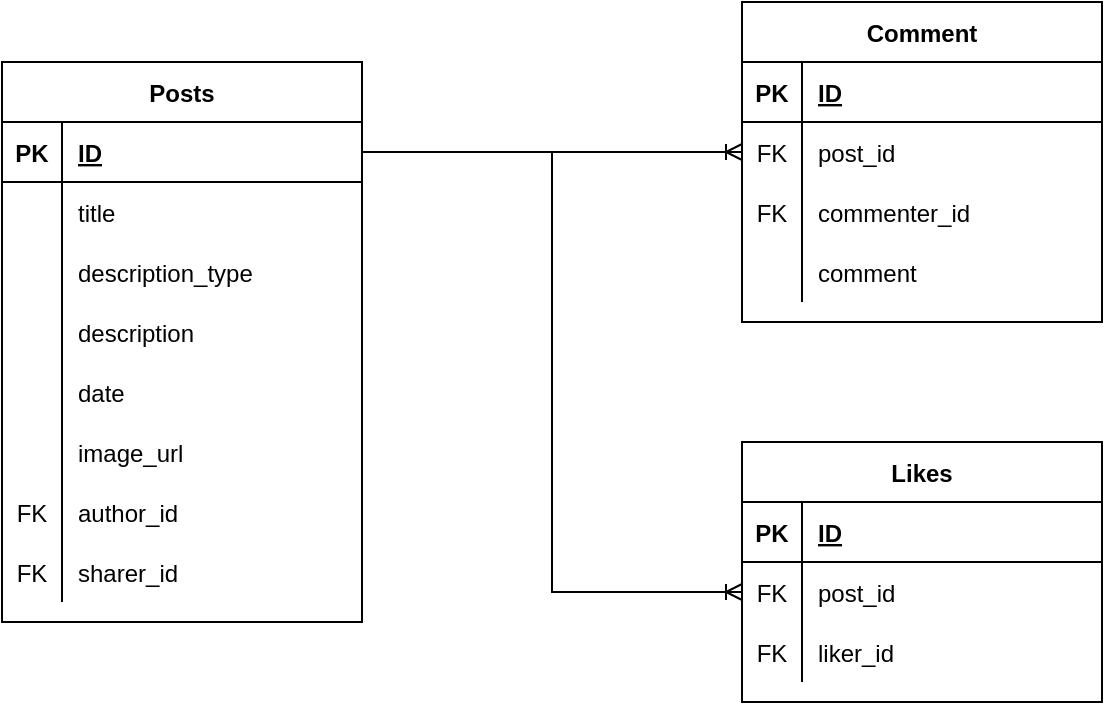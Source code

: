 <mxfile version="20.5.0" type="device" pages="2"><diagram id="R2lEEEUBdFMjLlhIrx00" name="Page-1"><mxGraphModel dx="1002" dy="682" grid="1" gridSize="10" guides="1" tooltips="1" connect="1" arrows="1" fold="1" page="1" pageScale="1" pageWidth="850" pageHeight="1100" math="0" shadow="0" extFonts="Permanent Marker^https://fonts.googleapis.com/css?family=Permanent+Marker"><root><mxCell id="0"/><mxCell id="1" parent="0"/><mxCell id="4Q9JFFJ1A52j0qKvPfGr-1" value="Posts" style="shape=table;startSize=30;container=1;collapsible=1;childLayout=tableLayout;fixedRows=1;rowLines=0;fontStyle=1;align=center;resizeLast=1;" parent="1" vertex="1"><mxGeometry x="290" y="110" width="180" height="280" as="geometry"/></mxCell><mxCell id="4Q9JFFJ1A52j0qKvPfGr-2" value="" style="shape=tableRow;horizontal=0;startSize=0;swimlaneHead=0;swimlaneBody=0;fillColor=none;collapsible=0;dropTarget=0;points=[[0,0.5],[1,0.5]];portConstraint=eastwest;top=0;left=0;right=0;bottom=1;" parent="4Q9JFFJ1A52j0qKvPfGr-1" vertex="1"><mxGeometry y="30" width="180" height="30" as="geometry"/></mxCell><mxCell id="4Q9JFFJ1A52j0qKvPfGr-3" value="PK" style="shape=partialRectangle;connectable=0;fillColor=none;top=0;left=0;bottom=0;right=0;fontStyle=1;overflow=hidden;" parent="4Q9JFFJ1A52j0qKvPfGr-2" vertex="1"><mxGeometry width="30" height="30" as="geometry"><mxRectangle width="30" height="30" as="alternateBounds"/></mxGeometry></mxCell><mxCell id="4Q9JFFJ1A52j0qKvPfGr-4" value="ID" style="shape=partialRectangle;connectable=0;fillColor=none;top=0;left=0;bottom=0;right=0;align=left;spacingLeft=6;fontStyle=5;overflow=hidden;" parent="4Q9JFFJ1A52j0qKvPfGr-2" vertex="1"><mxGeometry x="30" width="150" height="30" as="geometry"><mxRectangle width="150" height="30" as="alternateBounds"/></mxGeometry></mxCell><mxCell id="4Q9JFFJ1A52j0qKvPfGr-5" value="" style="shape=tableRow;horizontal=0;startSize=0;swimlaneHead=0;swimlaneBody=0;fillColor=none;collapsible=0;dropTarget=0;points=[[0,0.5],[1,0.5]];portConstraint=eastwest;top=0;left=0;right=0;bottom=0;" parent="4Q9JFFJ1A52j0qKvPfGr-1" vertex="1"><mxGeometry y="60" width="180" height="30" as="geometry"/></mxCell><mxCell id="4Q9JFFJ1A52j0qKvPfGr-6" value="" style="shape=partialRectangle;connectable=0;fillColor=none;top=0;left=0;bottom=0;right=0;editable=1;overflow=hidden;" parent="4Q9JFFJ1A52j0qKvPfGr-5" vertex="1"><mxGeometry width="30" height="30" as="geometry"><mxRectangle width="30" height="30" as="alternateBounds"/></mxGeometry></mxCell><mxCell id="4Q9JFFJ1A52j0qKvPfGr-7" value="title" style="shape=partialRectangle;connectable=0;fillColor=none;top=0;left=0;bottom=0;right=0;align=left;spacingLeft=6;overflow=hidden;" parent="4Q9JFFJ1A52j0qKvPfGr-5" vertex="1"><mxGeometry x="30" width="150" height="30" as="geometry"><mxRectangle width="150" height="30" as="alternateBounds"/></mxGeometry></mxCell><mxCell id="4Q9JFFJ1A52j0qKvPfGr-39" value="" style="shape=tableRow;horizontal=0;startSize=0;swimlaneHead=0;swimlaneBody=0;fillColor=none;collapsible=0;dropTarget=0;points=[[0,0.5],[1,0.5]];portConstraint=eastwest;top=0;left=0;right=0;bottom=0;" parent="4Q9JFFJ1A52j0qKvPfGr-1" vertex="1"><mxGeometry y="90" width="180" height="30" as="geometry"/></mxCell><mxCell id="4Q9JFFJ1A52j0qKvPfGr-40" value="" style="shape=partialRectangle;connectable=0;fillColor=none;top=0;left=0;bottom=0;right=0;editable=1;overflow=hidden;" parent="4Q9JFFJ1A52j0qKvPfGr-39" vertex="1"><mxGeometry width="30" height="30" as="geometry"><mxRectangle width="30" height="30" as="alternateBounds"/></mxGeometry></mxCell><mxCell id="4Q9JFFJ1A52j0qKvPfGr-41" value="description_type" style="shape=partialRectangle;connectable=0;fillColor=none;top=0;left=0;bottom=0;right=0;align=left;spacingLeft=6;overflow=hidden;" parent="4Q9JFFJ1A52j0qKvPfGr-39" vertex="1"><mxGeometry x="30" width="150" height="30" as="geometry"><mxRectangle width="150" height="30" as="alternateBounds"/></mxGeometry></mxCell><mxCell id="4Q9JFFJ1A52j0qKvPfGr-8" value="" style="shape=tableRow;horizontal=0;startSize=0;swimlaneHead=0;swimlaneBody=0;fillColor=none;collapsible=0;dropTarget=0;points=[[0,0.5],[1,0.5]];portConstraint=eastwest;top=0;left=0;right=0;bottom=0;" parent="4Q9JFFJ1A52j0qKvPfGr-1" vertex="1"><mxGeometry y="120" width="180" height="30" as="geometry"/></mxCell><mxCell id="4Q9JFFJ1A52j0qKvPfGr-9" value="" style="shape=partialRectangle;connectable=0;fillColor=none;top=0;left=0;bottom=0;right=0;editable=1;overflow=hidden;" parent="4Q9JFFJ1A52j0qKvPfGr-8" vertex="1"><mxGeometry width="30" height="30" as="geometry"><mxRectangle width="30" height="30" as="alternateBounds"/></mxGeometry></mxCell><mxCell id="4Q9JFFJ1A52j0qKvPfGr-10" value="description" style="shape=partialRectangle;connectable=0;fillColor=none;top=0;left=0;bottom=0;right=0;align=left;spacingLeft=6;overflow=hidden;" parent="4Q9JFFJ1A52j0qKvPfGr-8" vertex="1"><mxGeometry x="30" width="150" height="30" as="geometry"><mxRectangle width="150" height="30" as="alternateBounds"/></mxGeometry></mxCell><mxCell id="4Q9JFFJ1A52j0qKvPfGr-103" value="" style="shape=tableRow;horizontal=0;startSize=0;swimlaneHead=0;swimlaneBody=0;fillColor=none;collapsible=0;dropTarget=0;points=[[0,0.5],[1,0.5]];portConstraint=eastwest;top=0;left=0;right=0;bottom=0;" parent="4Q9JFFJ1A52j0qKvPfGr-1" vertex="1"><mxGeometry y="150" width="180" height="30" as="geometry"/></mxCell><mxCell id="4Q9JFFJ1A52j0qKvPfGr-104" value="" style="shape=partialRectangle;connectable=0;fillColor=none;top=0;left=0;bottom=0;right=0;editable=1;overflow=hidden;" parent="4Q9JFFJ1A52j0qKvPfGr-103" vertex="1"><mxGeometry width="30" height="30" as="geometry"><mxRectangle width="30" height="30" as="alternateBounds"/></mxGeometry></mxCell><mxCell id="4Q9JFFJ1A52j0qKvPfGr-105" value="date" style="shape=partialRectangle;connectable=0;fillColor=none;top=0;left=0;bottom=0;right=0;align=left;spacingLeft=6;overflow=hidden;" parent="4Q9JFFJ1A52j0qKvPfGr-103" vertex="1"><mxGeometry x="30" width="150" height="30" as="geometry"><mxRectangle width="150" height="30" as="alternateBounds"/></mxGeometry></mxCell><mxCell id="4Q9JFFJ1A52j0qKvPfGr-42" value="" style="shape=tableRow;horizontal=0;startSize=0;swimlaneHead=0;swimlaneBody=0;fillColor=none;collapsible=0;dropTarget=0;points=[[0,0.5],[1,0.5]];portConstraint=eastwest;top=0;left=0;right=0;bottom=0;" parent="4Q9JFFJ1A52j0qKvPfGr-1" vertex="1"><mxGeometry y="180" width="180" height="30" as="geometry"/></mxCell><mxCell id="4Q9JFFJ1A52j0qKvPfGr-43" value="" style="shape=partialRectangle;connectable=0;fillColor=none;top=0;left=0;bottom=0;right=0;editable=1;overflow=hidden;" parent="4Q9JFFJ1A52j0qKvPfGr-42" vertex="1"><mxGeometry width="30" height="30" as="geometry"><mxRectangle width="30" height="30" as="alternateBounds"/></mxGeometry></mxCell><mxCell id="4Q9JFFJ1A52j0qKvPfGr-44" value="image_url" style="shape=partialRectangle;connectable=0;fillColor=none;top=0;left=0;bottom=0;right=0;align=left;spacingLeft=6;overflow=hidden;" parent="4Q9JFFJ1A52j0qKvPfGr-42" vertex="1"><mxGeometry x="30" width="150" height="30" as="geometry"><mxRectangle width="150" height="30" as="alternateBounds"/></mxGeometry></mxCell><mxCell id="4Q9JFFJ1A52j0qKvPfGr-11" value="" style="shape=tableRow;horizontal=0;startSize=0;swimlaneHead=0;swimlaneBody=0;fillColor=none;collapsible=0;dropTarget=0;points=[[0,0.5],[1,0.5]];portConstraint=eastwest;top=0;left=0;right=0;bottom=0;" parent="4Q9JFFJ1A52j0qKvPfGr-1" vertex="1"><mxGeometry y="210" width="180" height="30" as="geometry"/></mxCell><mxCell id="4Q9JFFJ1A52j0qKvPfGr-12" value="FK" style="shape=partialRectangle;connectable=0;fillColor=none;top=0;left=0;bottom=0;right=0;editable=1;overflow=hidden;" parent="4Q9JFFJ1A52j0qKvPfGr-11" vertex="1"><mxGeometry width="30" height="30" as="geometry"><mxRectangle width="30" height="30" as="alternateBounds"/></mxGeometry></mxCell><mxCell id="4Q9JFFJ1A52j0qKvPfGr-13" value="author_id" style="shape=partialRectangle;connectable=0;fillColor=none;top=0;left=0;bottom=0;right=0;align=left;spacingLeft=6;overflow=hidden;" parent="4Q9JFFJ1A52j0qKvPfGr-11" vertex="1"><mxGeometry x="30" width="150" height="30" as="geometry"><mxRectangle width="150" height="30" as="alternateBounds"/></mxGeometry></mxCell><mxCell id="4Q9JFFJ1A52j0qKvPfGr-96" value="" style="shape=tableRow;horizontal=0;startSize=0;swimlaneHead=0;swimlaneBody=0;fillColor=none;collapsible=0;dropTarget=0;points=[[0,0.5],[1,0.5]];portConstraint=eastwest;top=0;left=0;right=0;bottom=0;" parent="4Q9JFFJ1A52j0qKvPfGr-1" vertex="1"><mxGeometry y="240" width="180" height="30" as="geometry"/></mxCell><mxCell id="4Q9JFFJ1A52j0qKvPfGr-97" value="FK" style="shape=partialRectangle;connectable=0;fillColor=none;top=0;left=0;bottom=0;right=0;editable=1;overflow=hidden;" parent="4Q9JFFJ1A52j0qKvPfGr-96" vertex="1"><mxGeometry width="30" height="30" as="geometry"><mxRectangle width="30" height="30" as="alternateBounds"/></mxGeometry></mxCell><mxCell id="4Q9JFFJ1A52j0qKvPfGr-98" value="sharer_id" style="shape=partialRectangle;connectable=0;fillColor=none;top=0;left=0;bottom=0;right=0;align=left;spacingLeft=6;overflow=hidden;" parent="4Q9JFFJ1A52j0qKvPfGr-96" vertex="1"><mxGeometry x="30" width="150" height="30" as="geometry"><mxRectangle width="150" height="30" as="alternateBounds"/></mxGeometry></mxCell><mxCell id="4Q9JFFJ1A52j0qKvPfGr-70" value="Likes" style="shape=table;startSize=30;container=1;collapsible=1;childLayout=tableLayout;fixedRows=1;rowLines=0;fontStyle=1;align=center;resizeLast=1;" parent="1" vertex="1"><mxGeometry x="660" y="300" width="180" height="130" as="geometry"/></mxCell><mxCell id="4Q9JFFJ1A52j0qKvPfGr-71" value="" style="shape=tableRow;horizontal=0;startSize=0;swimlaneHead=0;swimlaneBody=0;fillColor=none;collapsible=0;dropTarget=0;points=[[0,0.5],[1,0.5]];portConstraint=eastwest;top=0;left=0;right=0;bottom=1;" parent="4Q9JFFJ1A52j0qKvPfGr-70" vertex="1"><mxGeometry y="30" width="180" height="30" as="geometry"/></mxCell><mxCell id="4Q9JFFJ1A52j0qKvPfGr-72" value="PK" style="shape=partialRectangle;connectable=0;fillColor=none;top=0;left=0;bottom=0;right=0;fontStyle=1;overflow=hidden;" parent="4Q9JFFJ1A52j0qKvPfGr-71" vertex="1"><mxGeometry width="30" height="30" as="geometry"><mxRectangle width="30" height="30" as="alternateBounds"/></mxGeometry></mxCell><mxCell id="4Q9JFFJ1A52j0qKvPfGr-73" value="ID" style="shape=partialRectangle;connectable=0;fillColor=none;top=0;left=0;bottom=0;right=0;align=left;spacingLeft=6;fontStyle=5;overflow=hidden;" parent="4Q9JFFJ1A52j0qKvPfGr-71" vertex="1"><mxGeometry x="30" width="150" height="30" as="geometry"><mxRectangle width="150" height="30" as="alternateBounds"/></mxGeometry></mxCell><mxCell id="4Q9JFFJ1A52j0qKvPfGr-74" value="" style="shape=tableRow;horizontal=0;startSize=0;swimlaneHead=0;swimlaneBody=0;fillColor=none;collapsible=0;dropTarget=0;points=[[0,0.5],[1,0.5]];portConstraint=eastwest;top=0;left=0;right=0;bottom=0;" parent="4Q9JFFJ1A52j0qKvPfGr-70" vertex="1"><mxGeometry y="60" width="180" height="30" as="geometry"/></mxCell><mxCell id="4Q9JFFJ1A52j0qKvPfGr-75" value="FK" style="shape=partialRectangle;connectable=0;fillColor=none;top=0;left=0;bottom=0;right=0;editable=1;overflow=hidden;" parent="4Q9JFFJ1A52j0qKvPfGr-74" vertex="1"><mxGeometry width="30" height="30" as="geometry"><mxRectangle width="30" height="30" as="alternateBounds"/></mxGeometry></mxCell><mxCell id="4Q9JFFJ1A52j0qKvPfGr-76" value="post_id" style="shape=partialRectangle;connectable=0;fillColor=none;top=0;left=0;bottom=0;right=0;align=left;spacingLeft=6;overflow=hidden;" parent="4Q9JFFJ1A52j0qKvPfGr-74" vertex="1"><mxGeometry x="30" width="150" height="30" as="geometry"><mxRectangle width="150" height="30" as="alternateBounds"/></mxGeometry></mxCell><mxCell id="4Q9JFFJ1A52j0qKvPfGr-77" value="" style="shape=tableRow;horizontal=0;startSize=0;swimlaneHead=0;swimlaneBody=0;fillColor=none;collapsible=0;dropTarget=0;points=[[0,0.5],[1,0.5]];portConstraint=eastwest;top=0;left=0;right=0;bottom=0;" parent="4Q9JFFJ1A52j0qKvPfGr-70" vertex="1"><mxGeometry y="90" width="180" height="30" as="geometry"/></mxCell><mxCell id="4Q9JFFJ1A52j0qKvPfGr-78" value="FK" style="shape=partialRectangle;connectable=0;fillColor=none;top=0;left=0;bottom=0;right=0;editable=1;overflow=hidden;" parent="4Q9JFFJ1A52j0qKvPfGr-77" vertex="1"><mxGeometry width="30" height="30" as="geometry"><mxRectangle width="30" height="30" as="alternateBounds"/></mxGeometry></mxCell><mxCell id="4Q9JFFJ1A52j0qKvPfGr-79" value="liker_id" style="shape=partialRectangle;connectable=0;fillColor=none;top=0;left=0;bottom=0;right=0;align=left;spacingLeft=6;overflow=hidden;" parent="4Q9JFFJ1A52j0qKvPfGr-77" vertex="1"><mxGeometry x="30" width="150" height="30" as="geometry"><mxRectangle width="150" height="30" as="alternateBounds"/></mxGeometry></mxCell><mxCell id="4Q9JFFJ1A52j0qKvPfGr-83" value="Comment" style="shape=table;startSize=30;container=1;collapsible=1;childLayout=tableLayout;fixedRows=1;rowLines=0;fontStyle=1;align=center;resizeLast=1;" parent="1" vertex="1"><mxGeometry x="660" y="80" width="180" height="160" as="geometry"/></mxCell><mxCell id="4Q9JFFJ1A52j0qKvPfGr-84" value="" style="shape=tableRow;horizontal=0;startSize=0;swimlaneHead=0;swimlaneBody=0;fillColor=none;collapsible=0;dropTarget=0;points=[[0,0.5],[1,0.5]];portConstraint=eastwest;top=0;left=0;right=0;bottom=1;" parent="4Q9JFFJ1A52j0qKvPfGr-83" vertex="1"><mxGeometry y="30" width="180" height="30" as="geometry"/></mxCell><mxCell id="4Q9JFFJ1A52j0qKvPfGr-85" value="PK" style="shape=partialRectangle;connectable=0;fillColor=none;top=0;left=0;bottom=0;right=0;fontStyle=1;overflow=hidden;" parent="4Q9JFFJ1A52j0qKvPfGr-84" vertex="1"><mxGeometry width="30" height="30" as="geometry"><mxRectangle width="30" height="30" as="alternateBounds"/></mxGeometry></mxCell><mxCell id="4Q9JFFJ1A52j0qKvPfGr-86" value="ID" style="shape=partialRectangle;connectable=0;fillColor=none;top=0;left=0;bottom=0;right=0;align=left;spacingLeft=6;fontStyle=5;overflow=hidden;" parent="4Q9JFFJ1A52j0qKvPfGr-84" vertex="1"><mxGeometry x="30" width="150" height="30" as="geometry"><mxRectangle width="150" height="30" as="alternateBounds"/></mxGeometry></mxCell><mxCell id="4Q9JFFJ1A52j0qKvPfGr-87" value="" style="shape=tableRow;horizontal=0;startSize=0;swimlaneHead=0;swimlaneBody=0;fillColor=none;collapsible=0;dropTarget=0;points=[[0,0.5],[1,0.5]];portConstraint=eastwest;top=0;left=0;right=0;bottom=0;" parent="4Q9JFFJ1A52j0qKvPfGr-83" vertex="1"><mxGeometry y="60" width="180" height="30" as="geometry"/></mxCell><mxCell id="4Q9JFFJ1A52j0qKvPfGr-88" value="FK" style="shape=partialRectangle;connectable=0;fillColor=none;top=0;left=0;bottom=0;right=0;editable=1;overflow=hidden;" parent="4Q9JFFJ1A52j0qKvPfGr-87" vertex="1"><mxGeometry width="30" height="30" as="geometry"><mxRectangle width="30" height="30" as="alternateBounds"/></mxGeometry></mxCell><mxCell id="4Q9JFFJ1A52j0qKvPfGr-89" value="post_id" style="shape=partialRectangle;connectable=0;fillColor=none;top=0;left=0;bottom=0;right=0;align=left;spacingLeft=6;overflow=hidden;" parent="4Q9JFFJ1A52j0qKvPfGr-87" vertex="1"><mxGeometry x="30" width="150" height="30" as="geometry"><mxRectangle width="150" height="30" as="alternateBounds"/></mxGeometry></mxCell><mxCell id="4Q9JFFJ1A52j0qKvPfGr-90" value="" style="shape=tableRow;horizontal=0;startSize=0;swimlaneHead=0;swimlaneBody=0;fillColor=none;collapsible=0;dropTarget=0;points=[[0,0.5],[1,0.5]];portConstraint=eastwest;top=0;left=0;right=0;bottom=0;" parent="4Q9JFFJ1A52j0qKvPfGr-83" vertex="1"><mxGeometry y="90" width="180" height="30" as="geometry"/></mxCell><mxCell id="4Q9JFFJ1A52j0qKvPfGr-91" value="FK" style="shape=partialRectangle;connectable=0;fillColor=none;top=0;left=0;bottom=0;right=0;editable=1;overflow=hidden;" parent="4Q9JFFJ1A52j0qKvPfGr-90" vertex="1"><mxGeometry width="30" height="30" as="geometry"><mxRectangle width="30" height="30" as="alternateBounds"/></mxGeometry></mxCell><mxCell id="4Q9JFFJ1A52j0qKvPfGr-92" value="commenter_id" style="shape=partialRectangle;connectable=0;fillColor=none;top=0;left=0;bottom=0;right=0;align=left;spacingLeft=6;overflow=hidden;" parent="4Q9JFFJ1A52j0qKvPfGr-90" vertex="1"><mxGeometry x="30" width="150" height="30" as="geometry"><mxRectangle width="150" height="30" as="alternateBounds"/></mxGeometry></mxCell><mxCell id="4Q9JFFJ1A52j0qKvPfGr-93" value="" style="shape=tableRow;horizontal=0;startSize=0;swimlaneHead=0;swimlaneBody=0;fillColor=none;collapsible=0;dropTarget=0;points=[[0,0.5],[1,0.5]];portConstraint=eastwest;top=0;left=0;right=0;bottom=0;" parent="4Q9JFFJ1A52j0qKvPfGr-83" vertex="1"><mxGeometry y="120" width="180" height="30" as="geometry"/></mxCell><mxCell id="4Q9JFFJ1A52j0qKvPfGr-94" value="" style="shape=partialRectangle;connectable=0;fillColor=none;top=0;left=0;bottom=0;right=0;editable=1;overflow=hidden;" parent="4Q9JFFJ1A52j0qKvPfGr-93" vertex="1"><mxGeometry width="30" height="30" as="geometry"><mxRectangle width="30" height="30" as="alternateBounds"/></mxGeometry></mxCell><mxCell id="4Q9JFFJ1A52j0qKvPfGr-95" value="comment" style="shape=partialRectangle;connectable=0;fillColor=none;top=0;left=0;bottom=0;right=0;align=left;spacingLeft=6;overflow=hidden;" parent="4Q9JFFJ1A52j0qKvPfGr-93" vertex="1"><mxGeometry x="30" width="150" height="30" as="geometry"><mxRectangle width="150" height="30" as="alternateBounds"/></mxGeometry></mxCell><mxCell id="4Q9JFFJ1A52j0qKvPfGr-145" value="" style="edgeStyle=orthogonalEdgeStyle;fontSize=12;html=1;endArrow=ERoneToMany;rounded=0;entryX=0;entryY=0.5;entryDx=0;entryDy=0;exitX=1;exitY=0.5;exitDx=0;exitDy=0;" parent="1" source="4Q9JFFJ1A52j0qKvPfGr-2" target="4Q9JFFJ1A52j0qKvPfGr-87" edge="1"><mxGeometry width="100" height="100" relative="1" as="geometry"><mxPoint x="510" y="180" as="sourcePoint"/><mxPoint x="640" y="150" as="targetPoint"/><Array as="points"/></mxGeometry></mxCell><mxCell id="4Q9JFFJ1A52j0qKvPfGr-147" value="" style="edgeStyle=orthogonalEdgeStyle;fontSize=12;html=1;endArrow=ERoneToMany;rounded=0;exitX=1;exitY=0.5;exitDx=0;exitDy=0;entryX=0;entryY=0.5;entryDx=0;entryDy=0;" parent="1" source="4Q9JFFJ1A52j0qKvPfGr-2" target="4Q9JFFJ1A52j0qKvPfGr-74" edge="1"><mxGeometry width="100" height="100" relative="1" as="geometry"><mxPoint x="480" y="165" as="sourcePoint"/><mxPoint x="570" y="380" as="targetPoint"/><Array as="points"/></mxGeometry></mxCell></root></mxGraphModel></diagram><diagram id="1L5_PtCLfHQIq796vK90" name="Page-2"><mxGraphModel dx="1963" dy="758" grid="1" gridSize="10" guides="1" tooltips="1" connect="1" arrows="1" fold="1" page="1" pageScale="1" pageWidth="850" pageHeight="1100" math="0" shadow="0"><root><mxCell id="0"/><mxCell id="1" parent="0"/><mxCell id="U4AaBzHxEJZ_I8l5ft1q-51" value="Author" style="shape=table;startSize=30;container=1;collapsible=1;childLayout=tableLayout;fixedRows=1;rowLines=0;fontStyle=1;align=center;resizeLast=1;" parent="1" vertex="1"><mxGeometry x="300" y="20" width="180" height="310" as="geometry"/></mxCell><mxCell id="U4AaBzHxEJZ_I8l5ft1q-52" value="" style="shape=tableRow;horizontal=0;startSize=0;swimlaneHead=0;swimlaneBody=0;fillColor=none;collapsible=0;dropTarget=0;points=[[0,0.5],[1,0.5]];portConstraint=eastwest;top=0;left=0;right=0;bottom=1;" parent="U4AaBzHxEJZ_I8l5ft1q-51" vertex="1"><mxGeometry y="30" width="180" height="30" as="geometry"/></mxCell><mxCell id="U4AaBzHxEJZ_I8l5ft1q-53" value="PK" style="shape=partialRectangle;connectable=0;fillColor=none;top=0;left=0;bottom=0;right=0;fontStyle=1;overflow=hidden;" parent="U4AaBzHxEJZ_I8l5ft1q-52" vertex="1"><mxGeometry width="30" height="30" as="geometry"><mxRectangle width="30" height="30" as="alternateBounds"/></mxGeometry></mxCell><mxCell id="U4AaBzHxEJZ_I8l5ft1q-54" value="ID" style="shape=partialRectangle;connectable=0;fillColor=none;top=0;left=0;bottom=0;right=0;align=left;spacingLeft=6;fontStyle=5;overflow=hidden;" parent="U4AaBzHxEJZ_I8l5ft1q-52" vertex="1"><mxGeometry x="30" width="150" height="30" as="geometry"><mxRectangle width="150" height="30" as="alternateBounds"/></mxGeometry></mxCell><mxCell id="SFjFNudCAJ6VygfRAfiq-20" value="" style="shape=tableRow;horizontal=0;startSize=0;swimlaneHead=0;swimlaneBody=0;fillColor=none;collapsible=0;dropTarget=0;points=[[0,0.5],[1,0.5]];portConstraint=eastwest;top=0;left=0;right=0;bottom=0;" vertex="1" parent="U4AaBzHxEJZ_I8l5ft1q-51"><mxGeometry y="60" width="180" height="30" as="geometry"/></mxCell><mxCell id="SFjFNudCAJ6VygfRAfiq-21" value="" style="shape=partialRectangle;connectable=0;fillColor=none;top=0;left=0;bottom=0;right=0;editable=1;overflow=hidden;" vertex="1" parent="SFjFNudCAJ6VygfRAfiq-20"><mxGeometry width="30" height="30" as="geometry"><mxRectangle width="30" height="30" as="alternateBounds"/></mxGeometry></mxCell><mxCell id="SFjFNudCAJ6VygfRAfiq-22" value="type" style="shape=partialRectangle;connectable=0;fillColor=none;top=0;left=0;bottom=0;right=0;align=left;spacingLeft=6;overflow=hidden;" vertex="1" parent="SFjFNudCAJ6VygfRAfiq-20"><mxGeometry x="30" width="150" height="30" as="geometry"><mxRectangle width="150" height="30" as="alternateBounds"/></mxGeometry></mxCell><mxCell id="U4AaBzHxEJZ_I8l5ft1q-55" value="" style="shape=tableRow;horizontal=0;startSize=0;swimlaneHead=0;swimlaneBody=0;fillColor=none;collapsible=0;dropTarget=0;points=[[0,0.5],[1,0.5]];portConstraint=eastwest;top=0;left=0;right=0;bottom=0;" parent="U4AaBzHxEJZ_I8l5ft1q-51" vertex="1"><mxGeometry y="90" width="180" height="30" as="geometry"/></mxCell><mxCell id="U4AaBzHxEJZ_I8l5ft1q-56" value="" style="shape=partialRectangle;connectable=0;fillColor=none;top=0;left=0;bottom=0;right=0;editable=1;overflow=hidden;" parent="U4AaBzHxEJZ_I8l5ft1q-55" vertex="1"><mxGeometry width="30" height="30" as="geometry"><mxRectangle width="30" height="30" as="alternateBounds"/></mxGeometry></mxCell><mxCell id="U4AaBzHxEJZ_I8l5ft1q-57" value="type" style="shape=partialRectangle;connectable=0;fillColor=none;top=0;left=0;bottom=0;right=0;align=left;spacingLeft=6;overflow=hidden;" parent="U4AaBzHxEJZ_I8l5ft1q-55" vertex="1"><mxGeometry x="30" width="150" height="30" as="geometry"><mxRectangle width="150" height="30" as="alternateBounds"/></mxGeometry></mxCell><mxCell id="U4AaBzHxEJZ_I8l5ft1q-58" value="" style="shape=tableRow;horizontal=0;startSize=0;swimlaneHead=0;swimlaneBody=0;fillColor=none;collapsible=0;dropTarget=0;points=[[0,0.5],[1,0.5]];portConstraint=eastwest;top=0;left=0;right=0;bottom=0;" parent="U4AaBzHxEJZ_I8l5ft1q-51" vertex="1"><mxGeometry y="120" width="180" height="30" as="geometry"/></mxCell><mxCell id="U4AaBzHxEJZ_I8l5ft1q-59" value="" style="shape=partialRectangle;connectable=0;fillColor=none;top=0;left=0;bottom=0;right=0;editable=1;overflow=hidden;" parent="U4AaBzHxEJZ_I8l5ft1q-58" vertex="1"><mxGeometry width="30" height="30" as="geometry"><mxRectangle width="30" height="30" as="alternateBounds"/></mxGeometry></mxCell><mxCell id="U4AaBzHxEJZ_I8l5ft1q-60" value="url" style="shape=partialRectangle;connectable=0;fillColor=none;top=0;left=0;bottom=0;right=0;align=left;spacingLeft=6;overflow=hidden;" parent="U4AaBzHxEJZ_I8l5ft1q-58" vertex="1"><mxGeometry x="30" width="150" height="30" as="geometry"><mxRectangle width="150" height="30" as="alternateBounds"/></mxGeometry></mxCell><mxCell id="U4AaBzHxEJZ_I8l5ft1q-61" value="" style="shape=tableRow;horizontal=0;startSize=0;swimlaneHead=0;swimlaneBody=0;fillColor=none;collapsible=0;dropTarget=0;points=[[0,0.5],[1,0.5]];portConstraint=eastwest;top=0;left=0;right=0;bottom=0;" parent="U4AaBzHxEJZ_I8l5ft1q-51" vertex="1"><mxGeometry y="150" width="180" height="30" as="geometry"/></mxCell><mxCell id="U4AaBzHxEJZ_I8l5ft1q-62" value="" style="shape=partialRectangle;connectable=0;fillColor=none;top=0;left=0;bottom=0;right=0;editable=1;overflow=hidden;" parent="U4AaBzHxEJZ_I8l5ft1q-61" vertex="1"><mxGeometry width="30" height="30" as="geometry"><mxRectangle width="30" height="30" as="alternateBounds"/></mxGeometry></mxCell><mxCell id="U4AaBzHxEJZ_I8l5ft1q-63" value="host" style="shape=partialRectangle;connectable=0;fillColor=none;top=0;left=0;bottom=0;right=0;align=left;spacingLeft=6;overflow=hidden;" parent="U4AaBzHxEJZ_I8l5ft1q-61" vertex="1"><mxGeometry x="30" width="150" height="30" as="geometry"><mxRectangle width="150" height="30" as="alternateBounds"/></mxGeometry></mxCell><mxCell id="U4AaBzHxEJZ_I8l5ft1q-64" value="" style="shape=tableRow;horizontal=0;startSize=0;swimlaneHead=0;swimlaneBody=0;fillColor=none;collapsible=0;dropTarget=0;points=[[0,0.5],[1,0.5]];portConstraint=eastwest;top=0;left=0;right=0;bottom=0;" parent="U4AaBzHxEJZ_I8l5ft1q-51" vertex="1"><mxGeometry y="180" width="180" height="30" as="geometry"/></mxCell><mxCell id="U4AaBzHxEJZ_I8l5ft1q-65" value="" style="shape=partialRectangle;connectable=0;fillColor=none;top=0;left=0;bottom=0;right=0;editable=1;overflow=hidden;" parent="U4AaBzHxEJZ_I8l5ft1q-64" vertex="1"><mxGeometry width="30" height="30" as="geometry"><mxRectangle width="30" height="30" as="alternateBounds"/></mxGeometry></mxCell><mxCell id="U4AaBzHxEJZ_I8l5ft1q-66" value="displayName" style="shape=partialRectangle;connectable=0;fillColor=none;top=0;left=0;bottom=0;right=0;align=left;spacingLeft=6;overflow=hidden;" parent="U4AaBzHxEJZ_I8l5ft1q-64" vertex="1"><mxGeometry x="30" width="150" height="30" as="geometry"><mxRectangle width="150" height="30" as="alternateBounds"/></mxGeometry></mxCell><mxCell id="U4AaBzHxEJZ_I8l5ft1q-67" value="" style="shape=tableRow;horizontal=0;startSize=0;swimlaneHead=0;swimlaneBody=0;fillColor=none;collapsible=0;dropTarget=0;points=[[0,0.5],[1,0.5]];portConstraint=eastwest;top=0;left=0;right=0;bottom=0;" parent="U4AaBzHxEJZ_I8l5ft1q-51" vertex="1"><mxGeometry y="210" width="180" height="30" as="geometry"/></mxCell><mxCell id="U4AaBzHxEJZ_I8l5ft1q-68" value="" style="shape=partialRectangle;connectable=0;fillColor=none;top=0;left=0;bottom=0;right=0;editable=1;overflow=hidden;" parent="U4AaBzHxEJZ_I8l5ft1q-67" vertex="1"><mxGeometry width="30" height="30" as="geometry"><mxRectangle width="30" height="30" as="alternateBounds"/></mxGeometry></mxCell><mxCell id="U4AaBzHxEJZ_I8l5ft1q-69" value="github" style="shape=partialRectangle;connectable=0;fillColor=none;top=0;left=0;bottom=0;right=0;align=left;spacingLeft=6;overflow=hidden;" parent="U4AaBzHxEJZ_I8l5ft1q-67" vertex="1"><mxGeometry x="30" width="150" height="30" as="geometry"><mxRectangle width="150" height="30" as="alternateBounds"/></mxGeometry></mxCell><mxCell id="wRhJcuib4eZr2dCOZzUk-91" value="" style="shape=tableRow;horizontal=0;startSize=0;swimlaneHead=0;swimlaneBody=0;fillColor=none;collapsible=0;dropTarget=0;points=[[0,0.5],[1,0.5]];portConstraint=eastwest;top=0;left=0;right=0;bottom=0;" parent="U4AaBzHxEJZ_I8l5ft1q-51" vertex="1"><mxGeometry y="240" width="180" height="30" as="geometry"/></mxCell><mxCell id="wRhJcuib4eZr2dCOZzUk-92" value="" style="shape=partialRectangle;connectable=0;fillColor=none;top=0;left=0;bottom=0;right=0;editable=1;overflow=hidden;" parent="wRhJcuib4eZr2dCOZzUk-91" vertex="1"><mxGeometry width="30" height="30" as="geometry"><mxRectangle width="30" height="30" as="alternateBounds"/></mxGeometry></mxCell><mxCell id="wRhJcuib4eZr2dCOZzUk-93" value="accepted" style="shape=partialRectangle;connectable=0;fillColor=none;top=0;left=0;bottom=0;right=0;align=left;spacingLeft=6;overflow=hidden;" parent="wRhJcuib4eZr2dCOZzUk-91" vertex="1"><mxGeometry x="30" width="150" height="30" as="geometry"><mxRectangle width="150" height="30" as="alternateBounds"/></mxGeometry></mxCell><mxCell id="U4AaBzHxEJZ_I8l5ft1q-70" value="" style="shape=tableRow;horizontal=0;startSize=0;swimlaneHead=0;swimlaneBody=0;fillColor=none;collapsible=0;dropTarget=0;points=[[0,0.5],[1,0.5]];portConstraint=eastwest;top=0;left=0;right=0;bottom=0;" parent="U4AaBzHxEJZ_I8l5ft1q-51" vertex="1"><mxGeometry y="270" width="180" height="30" as="geometry"/></mxCell><mxCell id="U4AaBzHxEJZ_I8l5ft1q-71" value="FK" style="shape=partialRectangle;connectable=0;fillColor=none;top=0;left=0;bottom=0;right=0;editable=1;overflow=hidden;" parent="U4AaBzHxEJZ_I8l5ft1q-70" vertex="1"><mxGeometry width="30" height="30" as="geometry"><mxRectangle width="30" height="30" as="alternateBounds"/></mxGeometry></mxCell><mxCell id="U4AaBzHxEJZ_I8l5ft1q-72" value="profileImage" style="shape=partialRectangle;connectable=0;fillColor=none;top=0;left=0;bottom=0;right=0;align=left;spacingLeft=6;overflow=hidden;" parent="U4AaBzHxEJZ_I8l5ft1q-70" vertex="1"><mxGeometry x="30" width="150" height="30" as="geometry"><mxRectangle width="150" height="30" as="alternateBounds"/></mxGeometry></mxCell><mxCell id="U4AaBzHxEJZ_I8l5ft1q-76" value="Followers" style="shape=table;startSize=30;container=1;collapsible=1;childLayout=tableLayout;fixedRows=1;rowLines=0;fontStyle=1;align=center;resizeLast=1;" parent="1" vertex="1"><mxGeometry x="650" y="60" width="180" height="130" as="geometry"/></mxCell><mxCell id="U4AaBzHxEJZ_I8l5ft1q-77" value="" style="shape=tableRow;horizontal=0;startSize=0;swimlaneHead=0;swimlaneBody=0;fillColor=none;collapsible=0;dropTarget=0;points=[[0,0.5],[1,0.5]];portConstraint=eastwest;top=0;left=0;right=0;bottom=1;" parent="U4AaBzHxEJZ_I8l5ft1q-76" vertex="1"><mxGeometry y="30" width="180" height="30" as="geometry"/></mxCell><mxCell id="U4AaBzHxEJZ_I8l5ft1q-78" value="PK" style="shape=partialRectangle;connectable=0;fillColor=none;top=0;left=0;bottom=0;right=0;fontStyle=1;overflow=hidden;" parent="U4AaBzHxEJZ_I8l5ft1q-77" vertex="1"><mxGeometry width="30" height="30" as="geometry"><mxRectangle width="30" height="30" as="alternateBounds"/></mxGeometry></mxCell><mxCell id="U4AaBzHxEJZ_I8l5ft1q-79" value="ID" style="shape=partialRectangle;connectable=0;fillColor=none;top=0;left=0;bottom=0;right=0;align=left;spacingLeft=6;fontStyle=5;overflow=hidden;" parent="U4AaBzHxEJZ_I8l5ft1q-77" vertex="1"><mxGeometry x="30" width="150" height="30" as="geometry"><mxRectangle width="150" height="30" as="alternateBounds"/></mxGeometry></mxCell><mxCell id="U4AaBzHxEJZ_I8l5ft1q-80" value="" style="shape=tableRow;horizontal=0;startSize=0;swimlaneHead=0;swimlaneBody=0;fillColor=none;collapsible=0;dropTarget=0;points=[[0,0.5],[1,0.5]];portConstraint=eastwest;top=0;left=0;right=0;bottom=0;" parent="U4AaBzHxEJZ_I8l5ft1q-76" vertex="1"><mxGeometry y="60" width="180" height="30" as="geometry"/></mxCell><mxCell id="U4AaBzHxEJZ_I8l5ft1q-81" value="FK" style="shape=partialRectangle;connectable=0;fillColor=none;top=0;left=0;bottom=0;right=0;editable=1;overflow=hidden;" parent="U4AaBzHxEJZ_I8l5ft1q-80" vertex="1"><mxGeometry width="30" height="30" as="geometry"><mxRectangle width="30" height="30" as="alternateBounds"/></mxGeometry></mxCell><mxCell id="U4AaBzHxEJZ_I8l5ft1q-82" value="followed_id" style="shape=partialRectangle;connectable=0;fillColor=none;top=0;left=0;bottom=0;right=0;align=left;spacingLeft=6;overflow=hidden;" parent="U4AaBzHxEJZ_I8l5ft1q-80" vertex="1"><mxGeometry x="30" width="150" height="30" as="geometry"><mxRectangle width="150" height="30" as="alternateBounds"/></mxGeometry></mxCell><mxCell id="U4AaBzHxEJZ_I8l5ft1q-83" value="" style="shape=tableRow;horizontal=0;startSize=0;swimlaneHead=0;swimlaneBody=0;fillColor=none;collapsible=0;dropTarget=0;points=[[0,0.5],[1,0.5]];portConstraint=eastwest;top=0;left=0;right=0;bottom=0;" parent="U4AaBzHxEJZ_I8l5ft1q-76" vertex="1"><mxGeometry y="90" width="180" height="30" as="geometry"/></mxCell><mxCell id="U4AaBzHxEJZ_I8l5ft1q-84" value="FK" style="shape=partialRectangle;connectable=0;fillColor=none;top=0;left=0;bottom=0;right=0;editable=1;overflow=hidden;" parent="U4AaBzHxEJZ_I8l5ft1q-83" vertex="1"><mxGeometry width="30" height="30" as="geometry"><mxRectangle width="30" height="30" as="alternateBounds"/></mxGeometry></mxCell><mxCell id="U4AaBzHxEJZ_I8l5ft1q-85" value="follower_id" style="shape=partialRectangle;connectable=0;fillColor=none;top=0;left=0;bottom=0;right=0;align=left;spacingLeft=6;overflow=hidden;" parent="U4AaBzHxEJZ_I8l5ft1q-83" vertex="1"><mxGeometry x="30" width="150" height="30" as="geometry"><mxRectangle width="150" height="30" as="alternateBounds"/></mxGeometry></mxCell><mxCell id="wRhJcuib4eZr2dCOZzUk-1" value="" style="edgeStyle=orthogonalEdgeStyle;fontSize=12;html=1;endArrow=ERoneToMany;rounded=0;exitX=1;exitY=0.5;exitDx=0;exitDy=0;entryX=0;entryY=0.5;entryDx=0;entryDy=0;" parent="1" source="U4AaBzHxEJZ_I8l5ft1q-52" target="U4AaBzHxEJZ_I8l5ft1q-80" edge="1"><mxGeometry width="100" height="100" relative="1" as="geometry"><mxPoint x="510" y="140" as="sourcePoint"/><mxPoint x="580" y="140" as="targetPoint"/><Array as="points"><mxPoint x="600" y="65"/><mxPoint x="600" y="135"/></Array></mxGeometry></mxCell><mxCell id="wRhJcuib4eZr2dCOZzUk-2" value="" style="edgeStyle=orthogonalEdgeStyle;fontSize=12;html=1;endArrow=ERoneToMany;rounded=0;exitX=1;exitY=0.5;exitDx=0;exitDy=0;entryX=0;entryY=0.5;entryDx=0;entryDy=0;" parent="1" source="U4AaBzHxEJZ_I8l5ft1q-52" target="U4AaBzHxEJZ_I8l5ft1q-83" edge="1"><mxGeometry width="100" height="100" relative="1" as="geometry"><mxPoint x="500" y="145" as="sourcePoint"/><mxPoint x="630" y="145" as="targetPoint"/><Array as="points"><mxPoint x="600" y="65"/><mxPoint x="600" y="165"/></Array></mxGeometry></mxCell><mxCell id="wRhJcuib4eZr2dCOZzUk-3" value="Follow_Requests" style="shape=table;startSize=30;container=1;collapsible=1;childLayout=tableLayout;fixedRows=1;rowLines=0;fontStyle=1;align=center;resizeLast=1;" parent="1" vertex="1"><mxGeometry x="650" y="240" width="180" height="130" as="geometry"/></mxCell><mxCell id="wRhJcuib4eZr2dCOZzUk-4" value="" style="shape=tableRow;horizontal=0;startSize=0;swimlaneHead=0;swimlaneBody=0;fillColor=none;collapsible=0;dropTarget=0;points=[[0,0.5],[1,0.5]];portConstraint=eastwest;top=0;left=0;right=0;bottom=1;" parent="wRhJcuib4eZr2dCOZzUk-3" vertex="1"><mxGeometry y="30" width="180" height="30" as="geometry"/></mxCell><mxCell id="wRhJcuib4eZr2dCOZzUk-5" value="PK" style="shape=partialRectangle;connectable=0;fillColor=none;top=0;left=0;bottom=0;right=0;fontStyle=1;overflow=hidden;" parent="wRhJcuib4eZr2dCOZzUk-4" vertex="1"><mxGeometry width="30" height="30" as="geometry"><mxRectangle width="30" height="30" as="alternateBounds"/></mxGeometry></mxCell><mxCell id="wRhJcuib4eZr2dCOZzUk-6" value="ID" style="shape=partialRectangle;connectable=0;fillColor=none;top=0;left=0;bottom=0;right=0;align=left;spacingLeft=6;fontStyle=5;overflow=hidden;" parent="wRhJcuib4eZr2dCOZzUk-4" vertex="1"><mxGeometry x="30" width="150" height="30" as="geometry"><mxRectangle width="150" height="30" as="alternateBounds"/></mxGeometry></mxCell><mxCell id="wRhJcuib4eZr2dCOZzUk-7" value="" style="shape=tableRow;horizontal=0;startSize=0;swimlaneHead=0;swimlaneBody=0;fillColor=none;collapsible=0;dropTarget=0;points=[[0,0.5],[1,0.5]];portConstraint=eastwest;top=0;left=0;right=0;bottom=0;" parent="wRhJcuib4eZr2dCOZzUk-3" vertex="1"><mxGeometry y="60" width="180" height="30" as="geometry"/></mxCell><mxCell id="wRhJcuib4eZr2dCOZzUk-8" value="FK" style="shape=partialRectangle;connectable=0;fillColor=none;top=0;left=0;bottom=0;right=0;editable=1;overflow=hidden;" parent="wRhJcuib4eZr2dCOZzUk-7" vertex="1"><mxGeometry width="30" height="30" as="geometry"><mxRectangle width="30" height="30" as="alternateBounds"/></mxGeometry></mxCell><mxCell id="wRhJcuib4eZr2dCOZzUk-9" value="followed_id" style="shape=partialRectangle;connectable=0;fillColor=none;top=0;left=0;bottom=0;right=0;align=left;spacingLeft=6;overflow=hidden;" parent="wRhJcuib4eZr2dCOZzUk-7" vertex="1"><mxGeometry x="30" width="150" height="30" as="geometry"><mxRectangle width="150" height="30" as="alternateBounds"/></mxGeometry></mxCell><mxCell id="wRhJcuib4eZr2dCOZzUk-10" value="" style="shape=tableRow;horizontal=0;startSize=0;swimlaneHead=0;swimlaneBody=0;fillColor=none;collapsible=0;dropTarget=0;points=[[0,0.5],[1,0.5]];portConstraint=eastwest;top=0;left=0;right=0;bottom=0;" parent="wRhJcuib4eZr2dCOZzUk-3" vertex="1"><mxGeometry y="90" width="180" height="30" as="geometry"/></mxCell><mxCell id="wRhJcuib4eZr2dCOZzUk-11" value="FK" style="shape=partialRectangle;connectable=0;fillColor=none;top=0;left=0;bottom=0;right=0;editable=1;overflow=hidden;" parent="wRhJcuib4eZr2dCOZzUk-10" vertex="1"><mxGeometry width="30" height="30" as="geometry"><mxRectangle width="30" height="30" as="alternateBounds"/></mxGeometry></mxCell><mxCell id="wRhJcuib4eZr2dCOZzUk-12" value="follower_id" style="shape=partialRectangle;connectable=0;fillColor=none;top=0;left=0;bottom=0;right=0;align=left;spacingLeft=6;overflow=hidden;" parent="wRhJcuib4eZr2dCOZzUk-10" vertex="1"><mxGeometry x="30" width="150" height="30" as="geometry"><mxRectangle width="150" height="30" as="alternateBounds"/></mxGeometry></mxCell><mxCell id="wRhJcuib4eZr2dCOZzUk-13" value="" style="edgeStyle=orthogonalEdgeStyle;fontSize=12;html=1;endArrow=ERoneToMany;rounded=0;exitX=1;exitY=0.5;exitDx=0;exitDy=0;entryX=0;entryY=0.5;entryDx=0;entryDy=0;" parent="1" source="U4AaBzHxEJZ_I8l5ft1q-52" target="wRhJcuib4eZr2dCOZzUk-7" edge="1"><mxGeometry width="100" height="100" relative="1" as="geometry"><mxPoint x="490" y="245.0" as="sourcePoint"/><mxPoint x="620" y="310" as="targetPoint"/><Array as="points"><mxPoint x="600" y="65"/><mxPoint x="600" y="315"/></Array></mxGeometry></mxCell><mxCell id="wRhJcuib4eZr2dCOZzUk-14" value="" style="edgeStyle=orthogonalEdgeStyle;fontSize=12;html=1;endArrow=ERoneToMany;rounded=0;exitX=1;exitY=0.5;exitDx=0;exitDy=0;entryX=0;entryY=0.75;entryDx=0;entryDy=0;" parent="1" source="U4AaBzHxEJZ_I8l5ft1q-52" target="wRhJcuib4eZr2dCOZzUk-3" edge="1"><mxGeometry width="100" height="100" relative="1" as="geometry"><mxPoint x="490.0" y="245" as="sourcePoint"/><mxPoint x="600" y="320" as="targetPoint"/><Array as="points"><mxPoint x="600" y="65"/><mxPoint x="600" y="338"/></Array></mxGeometry></mxCell><mxCell id="wRhJcuib4eZr2dCOZzUk-15" value="Posts" style="shape=table;startSize=30;container=1;collapsible=1;childLayout=tableLayout;fixedRows=1;rowLines=0;fontStyle=1;align=center;resizeLast=1;" parent="1" vertex="1"><mxGeometry x="20" y="190" width="180" height="500" as="geometry"/></mxCell><mxCell id="wRhJcuib4eZr2dCOZzUk-16" value="" style="shape=tableRow;horizontal=0;startSize=0;swimlaneHead=0;swimlaneBody=0;fillColor=none;collapsible=0;dropTarget=0;points=[[0,0.5],[1,0.5]];portConstraint=eastwest;top=0;left=0;right=0;bottom=1;" parent="wRhJcuib4eZr2dCOZzUk-15" vertex="1"><mxGeometry y="30" width="180" height="30" as="geometry"/></mxCell><mxCell id="wRhJcuib4eZr2dCOZzUk-17" value="PK" style="shape=partialRectangle;connectable=0;fillColor=none;top=0;left=0;bottom=0;right=0;fontStyle=1;overflow=hidden;" parent="wRhJcuib4eZr2dCOZzUk-16" vertex="1"><mxGeometry width="30" height="30" as="geometry"><mxRectangle width="30" height="30" as="alternateBounds"/></mxGeometry></mxCell><mxCell id="wRhJcuib4eZr2dCOZzUk-18" value="ID" style="shape=partialRectangle;connectable=0;fillColor=none;top=0;left=0;bottom=0;right=0;align=left;spacingLeft=6;fontStyle=5;overflow=hidden;" parent="wRhJcuib4eZr2dCOZzUk-16" vertex="1"><mxGeometry x="30" width="150" height="30" as="geometry"><mxRectangle width="150" height="30" as="alternateBounds"/></mxGeometry></mxCell><mxCell id="wRhJcuib4eZr2dCOZzUk-19" value="" style="shape=tableRow;horizontal=0;startSize=0;swimlaneHead=0;swimlaneBody=0;fillColor=none;collapsible=0;dropTarget=0;points=[[0,0.5],[1,0.5]];portConstraint=eastwest;top=0;left=0;right=0;bottom=0;" parent="wRhJcuib4eZr2dCOZzUk-15" vertex="1"><mxGeometry y="60" width="180" height="30" as="geometry"/></mxCell><mxCell id="wRhJcuib4eZr2dCOZzUk-20" value="" style="shape=partialRectangle;connectable=0;fillColor=none;top=0;left=0;bottom=0;right=0;editable=1;overflow=hidden;" parent="wRhJcuib4eZr2dCOZzUk-19" vertex="1"><mxGeometry width="30" height="30" as="geometry"><mxRectangle width="30" height="30" as="alternateBounds"/></mxGeometry></mxCell><mxCell id="wRhJcuib4eZr2dCOZzUk-21" value="type" style="shape=partialRectangle;connectable=0;fillColor=none;top=0;left=0;bottom=0;right=0;align=left;spacingLeft=6;overflow=hidden;" parent="wRhJcuib4eZr2dCOZzUk-19" vertex="1"><mxGeometry x="30" width="150" height="30" as="geometry"><mxRectangle width="150" height="30" as="alternateBounds"/></mxGeometry></mxCell><mxCell id="wRhJcuib4eZr2dCOZzUk-22" value="" style="shape=tableRow;horizontal=0;startSize=0;swimlaneHead=0;swimlaneBody=0;fillColor=none;collapsible=0;dropTarget=0;points=[[0,0.5],[1,0.5]];portConstraint=eastwest;top=0;left=0;right=0;bottom=0;" parent="wRhJcuib4eZr2dCOZzUk-15" vertex="1"><mxGeometry y="90" width="180" height="30" as="geometry"/></mxCell><mxCell id="wRhJcuib4eZr2dCOZzUk-23" value="" style="shape=partialRectangle;connectable=0;fillColor=none;top=0;left=0;bottom=0;right=0;editable=1;overflow=hidden;" parent="wRhJcuib4eZr2dCOZzUk-22" vertex="1"><mxGeometry width="30" height="30" as="geometry"><mxRectangle width="30" height="30" as="alternateBounds"/></mxGeometry></mxCell><mxCell id="wRhJcuib4eZr2dCOZzUk-24" value="title" style="shape=partialRectangle;connectable=0;fillColor=none;top=0;left=0;bottom=0;right=0;align=left;spacingLeft=6;overflow=hidden;" parent="wRhJcuib4eZr2dCOZzUk-22" vertex="1"><mxGeometry x="30" width="150" height="30" as="geometry"><mxRectangle width="150" height="30" as="alternateBounds"/></mxGeometry></mxCell><mxCell id="wRhJcuib4eZr2dCOZzUk-28" value="" style="shape=tableRow;horizontal=0;startSize=0;swimlaneHead=0;swimlaneBody=0;fillColor=none;collapsible=0;dropTarget=0;points=[[0,0.5],[1,0.5]];portConstraint=eastwest;top=0;left=0;right=0;bottom=0;" parent="wRhJcuib4eZr2dCOZzUk-15" vertex="1"><mxGeometry y="120" width="180" height="30" as="geometry"/></mxCell><mxCell id="wRhJcuib4eZr2dCOZzUk-29" value="" style="shape=partialRectangle;connectable=0;fillColor=none;top=0;left=0;bottom=0;right=0;editable=1;overflow=hidden;" parent="wRhJcuib4eZr2dCOZzUk-28" vertex="1"><mxGeometry width="30" height="30" as="geometry"><mxRectangle width="30" height="30" as="alternateBounds"/></mxGeometry></mxCell><mxCell id="wRhJcuib4eZr2dCOZzUk-30" value="source" style="shape=partialRectangle;connectable=0;fillColor=none;top=0;left=0;bottom=0;right=0;align=left;spacingLeft=6;overflow=hidden;" parent="wRhJcuib4eZr2dCOZzUk-28" vertex="1"><mxGeometry x="30" width="150" height="30" as="geometry"><mxRectangle width="150" height="30" as="alternateBounds"/></mxGeometry></mxCell><mxCell id="wRhJcuib4eZr2dCOZzUk-31" value="" style="shape=tableRow;horizontal=0;startSize=0;swimlaneHead=0;swimlaneBody=0;fillColor=none;collapsible=0;dropTarget=0;points=[[0,0.5],[1,0.5]];portConstraint=eastwest;top=0;left=0;right=0;bottom=0;" parent="wRhJcuib4eZr2dCOZzUk-15" vertex="1"><mxGeometry y="150" width="180" height="40" as="geometry"/></mxCell><mxCell id="wRhJcuib4eZr2dCOZzUk-32" value="" style="shape=partialRectangle;connectable=0;fillColor=none;top=0;left=0;bottom=0;right=0;editable=1;overflow=hidden;" parent="wRhJcuib4eZr2dCOZzUk-31" vertex="1"><mxGeometry width="30" height="40" as="geometry"><mxRectangle width="30" height="40" as="alternateBounds"/></mxGeometry></mxCell><mxCell id="wRhJcuib4eZr2dCOZzUk-33" value="origin" style="shape=partialRectangle;connectable=0;fillColor=none;top=0;left=0;bottom=0;right=0;align=left;spacingLeft=6;overflow=hidden;" parent="wRhJcuib4eZr2dCOZzUk-31" vertex="1"><mxGeometry x="30" width="150" height="40" as="geometry"><mxRectangle width="150" height="40" as="alternateBounds"/></mxGeometry></mxCell><mxCell id="wRhJcuib4eZr2dCOZzUk-34" value="" style="shape=tableRow;horizontal=0;startSize=0;swimlaneHead=0;swimlaneBody=0;fillColor=none;collapsible=0;dropTarget=0;points=[[0,0.5],[1,0.5]];portConstraint=eastwest;top=0;left=0;right=0;bottom=0;" parent="wRhJcuib4eZr2dCOZzUk-15" vertex="1"><mxGeometry y="190" width="180" height="30" as="geometry"/></mxCell><mxCell id="wRhJcuib4eZr2dCOZzUk-35" value="" style="shape=partialRectangle;connectable=0;fillColor=none;top=0;left=0;bottom=0;right=0;editable=1;overflow=hidden;" parent="wRhJcuib4eZr2dCOZzUk-34" vertex="1"><mxGeometry width="30" height="30" as="geometry"><mxRectangle width="30" height="30" as="alternateBounds"/></mxGeometry></mxCell><mxCell id="wRhJcuib4eZr2dCOZzUk-36" value="description" style="shape=partialRectangle;connectable=0;fillColor=none;top=0;left=0;bottom=0;right=0;align=left;spacingLeft=6;overflow=hidden;" parent="wRhJcuib4eZr2dCOZzUk-34" vertex="1"><mxGeometry x="30" width="150" height="30" as="geometry"><mxRectangle width="150" height="30" as="alternateBounds"/></mxGeometry></mxCell><mxCell id="wRhJcuib4eZr2dCOZzUk-37" value="" style="shape=tableRow;horizontal=0;startSize=0;swimlaneHead=0;swimlaneBody=0;fillColor=none;collapsible=0;dropTarget=0;points=[[0,0.5],[1,0.5]];portConstraint=eastwest;top=0;left=0;right=0;bottom=0;" parent="wRhJcuib4eZr2dCOZzUk-15" vertex="1"><mxGeometry y="220" width="180" height="30" as="geometry"/></mxCell><mxCell id="wRhJcuib4eZr2dCOZzUk-38" value="" style="shape=partialRectangle;connectable=0;fillColor=none;top=0;left=0;bottom=0;right=0;editable=1;overflow=hidden;" parent="wRhJcuib4eZr2dCOZzUk-37" vertex="1"><mxGeometry width="30" height="30" as="geometry"><mxRectangle width="30" height="30" as="alternateBounds"/></mxGeometry></mxCell><mxCell id="wRhJcuib4eZr2dCOZzUk-39" value="contentType" style="shape=partialRectangle;connectable=0;fillColor=none;top=0;left=0;bottom=0;right=0;align=left;spacingLeft=6;overflow=hidden;" parent="wRhJcuib4eZr2dCOZzUk-37" vertex="1"><mxGeometry x="30" width="150" height="30" as="geometry"><mxRectangle width="150" height="30" as="alternateBounds"/></mxGeometry></mxCell><mxCell id="wRhJcuib4eZr2dCOZzUk-40" value="" style="shape=tableRow;horizontal=0;startSize=0;swimlaneHead=0;swimlaneBody=0;fillColor=none;collapsible=0;dropTarget=0;points=[[0,0.5],[1,0.5]];portConstraint=eastwest;top=0;left=0;right=0;bottom=0;" parent="wRhJcuib4eZr2dCOZzUk-15" vertex="1"><mxGeometry y="250" width="180" height="30" as="geometry"/></mxCell><mxCell id="wRhJcuib4eZr2dCOZzUk-41" value="" style="shape=partialRectangle;connectable=0;fillColor=none;top=0;left=0;bottom=0;right=0;editable=1;overflow=hidden;" parent="wRhJcuib4eZr2dCOZzUk-40" vertex="1"><mxGeometry width="30" height="30" as="geometry"><mxRectangle width="30" height="30" as="alternateBounds"/></mxGeometry></mxCell><mxCell id="wRhJcuib4eZr2dCOZzUk-42" value="content" style="shape=partialRectangle;connectable=0;fillColor=none;top=0;left=0;bottom=0;right=0;align=left;spacingLeft=6;overflow=hidden;" parent="wRhJcuib4eZr2dCOZzUk-40" vertex="1"><mxGeometry x="30" width="150" height="30" as="geometry"><mxRectangle width="150" height="30" as="alternateBounds"/></mxGeometry></mxCell><mxCell id="wRhJcuib4eZr2dCOZzUk-43" value="" style="shape=tableRow;horizontal=0;startSize=0;swimlaneHead=0;swimlaneBody=0;fillColor=none;collapsible=0;dropTarget=0;points=[[0,0.5],[1,0.5]];portConstraint=eastwest;top=0;left=0;right=0;bottom=0;" parent="wRhJcuib4eZr2dCOZzUk-15" vertex="1"><mxGeometry y="280" width="180" height="30" as="geometry"/></mxCell><mxCell id="wRhJcuib4eZr2dCOZzUk-44" value="FK" style="shape=partialRectangle;connectable=0;fillColor=none;top=0;left=0;bottom=0;right=0;editable=1;overflow=hidden;" parent="wRhJcuib4eZr2dCOZzUk-43" vertex="1"><mxGeometry width="30" height="30" as="geometry"><mxRectangle width="30" height="30" as="alternateBounds"/></mxGeometry></mxCell><mxCell id="wRhJcuib4eZr2dCOZzUk-45" value="author_id" style="shape=partialRectangle;connectable=0;fillColor=none;top=0;left=0;bottom=0;right=0;align=left;spacingLeft=6;overflow=hidden;" parent="wRhJcuib4eZr2dCOZzUk-43" vertex="1"><mxGeometry x="30" width="150" height="30" as="geometry"><mxRectangle width="150" height="30" as="alternateBounds"/></mxGeometry></mxCell><mxCell id="wRhJcuib4eZr2dCOZzUk-56" value="" style="shape=tableRow;horizontal=0;startSize=0;swimlaneHead=0;swimlaneBody=0;fillColor=none;collapsible=0;dropTarget=0;points=[[0,0.5],[1,0.5]];portConstraint=eastwest;top=0;left=0;right=0;bottom=0;" parent="wRhJcuib4eZr2dCOZzUk-15" vertex="1"><mxGeometry y="310" width="180" height="30" as="geometry"/></mxCell><mxCell id="wRhJcuib4eZr2dCOZzUk-57" value="" style="shape=partialRectangle;connectable=0;fillColor=none;top=0;left=0;bottom=0;right=0;editable=1;overflow=hidden;" parent="wRhJcuib4eZr2dCOZzUk-56" vertex="1"><mxGeometry width="30" height="30" as="geometry"><mxRectangle width="30" height="30" as="alternateBounds"/></mxGeometry></mxCell><mxCell id="wRhJcuib4eZr2dCOZzUk-58" value="categories" style="shape=partialRectangle;connectable=0;fillColor=none;top=0;left=0;bottom=0;right=0;align=left;spacingLeft=6;overflow=hidden;" parent="wRhJcuib4eZr2dCOZzUk-56" vertex="1"><mxGeometry x="30" width="150" height="30" as="geometry"><mxRectangle width="150" height="30" as="alternateBounds"/></mxGeometry></mxCell><mxCell id="wRhJcuib4eZr2dCOZzUk-59" value="" style="shape=tableRow;horizontal=0;startSize=0;swimlaneHead=0;swimlaneBody=0;fillColor=none;collapsible=0;dropTarget=0;points=[[0,0.5],[1,0.5]];portConstraint=eastwest;top=0;left=0;right=0;bottom=0;" parent="wRhJcuib4eZr2dCOZzUk-15" vertex="1"><mxGeometry y="340" width="180" height="30" as="geometry"/></mxCell><mxCell id="wRhJcuib4eZr2dCOZzUk-60" value="" style="shape=partialRectangle;connectable=0;fillColor=none;top=0;left=0;bottom=0;right=0;editable=1;overflow=hidden;" parent="wRhJcuib4eZr2dCOZzUk-59" vertex="1"><mxGeometry width="30" height="30" as="geometry"><mxRectangle width="30" height="30" as="alternateBounds"/></mxGeometry></mxCell><mxCell id="wRhJcuib4eZr2dCOZzUk-61" value="count" style="shape=partialRectangle;connectable=0;fillColor=none;top=0;left=0;bottom=0;right=0;align=left;spacingLeft=6;overflow=hidden;" parent="wRhJcuib4eZr2dCOZzUk-59" vertex="1"><mxGeometry x="30" width="150" height="30" as="geometry"><mxRectangle width="150" height="30" as="alternateBounds"/></mxGeometry></mxCell><mxCell id="wRhJcuib4eZr2dCOZzUk-65" value="" style="shape=tableRow;horizontal=0;startSize=0;swimlaneHead=0;swimlaneBody=0;fillColor=none;collapsible=0;dropTarget=0;points=[[0,0.5],[1,0.5]];portConstraint=eastwest;top=0;left=0;right=0;bottom=0;" parent="wRhJcuib4eZr2dCOZzUk-15" vertex="1"><mxGeometry y="370" width="180" height="30" as="geometry"/></mxCell><mxCell id="wRhJcuib4eZr2dCOZzUk-66" value="" style="shape=partialRectangle;connectable=0;fillColor=none;top=0;left=0;bottom=0;right=0;editable=1;overflow=hidden;" parent="wRhJcuib4eZr2dCOZzUk-65" vertex="1"><mxGeometry width="30" height="30" as="geometry"><mxRectangle width="30" height="30" as="alternateBounds"/></mxGeometry></mxCell><mxCell id="wRhJcuib4eZr2dCOZzUk-67" value="comments" style="shape=partialRectangle;connectable=0;fillColor=none;top=0;left=0;bottom=0;right=0;align=left;spacingLeft=6;overflow=hidden;" parent="wRhJcuib4eZr2dCOZzUk-65" vertex="1"><mxGeometry x="30" width="150" height="30" as="geometry"><mxRectangle width="150" height="30" as="alternateBounds"/></mxGeometry></mxCell><mxCell id="wRhJcuib4eZr2dCOZzUk-47" value="" style="shape=tableRow;horizontal=0;startSize=0;swimlaneHead=0;swimlaneBody=0;fillColor=none;collapsible=0;dropTarget=0;points=[[0,0.5],[1,0.5]];portConstraint=eastwest;top=0;left=0;right=0;bottom=0;" parent="wRhJcuib4eZr2dCOZzUk-15" vertex="1"><mxGeometry y="400" width="180" height="30" as="geometry"/></mxCell><mxCell id="wRhJcuib4eZr2dCOZzUk-48" value="" style="shape=partialRectangle;connectable=0;fillColor=none;top=0;left=0;bottom=0;right=0;editable=1;overflow=hidden;" parent="wRhJcuib4eZr2dCOZzUk-47" vertex="1"><mxGeometry width="30" height="30" as="geometry"><mxRectangle width="30" height="30" as="alternateBounds"/></mxGeometry></mxCell><mxCell id="wRhJcuib4eZr2dCOZzUk-49" value="published" style="shape=partialRectangle;connectable=0;fillColor=none;top=0;left=0;bottom=0;right=0;align=left;spacingLeft=6;overflow=hidden;" parent="wRhJcuib4eZr2dCOZzUk-47" vertex="1"><mxGeometry x="30" width="150" height="30" as="geometry"><mxRectangle width="150" height="30" as="alternateBounds"/></mxGeometry></mxCell><mxCell id="wRhJcuib4eZr2dCOZzUk-50" value="" style="shape=tableRow;horizontal=0;startSize=0;swimlaneHead=0;swimlaneBody=0;fillColor=none;collapsible=0;dropTarget=0;points=[[0,0.5],[1,0.5]];portConstraint=eastwest;top=0;left=0;right=0;bottom=0;" parent="wRhJcuib4eZr2dCOZzUk-15" vertex="1"><mxGeometry y="430" width="180" height="30" as="geometry"/></mxCell><mxCell id="wRhJcuib4eZr2dCOZzUk-51" value="" style="shape=partialRectangle;connectable=0;fillColor=none;top=0;left=0;bottom=0;right=0;editable=1;overflow=hidden;" parent="wRhJcuib4eZr2dCOZzUk-50" vertex="1"><mxGeometry width="30" height="30" as="geometry"><mxRectangle width="30" height="30" as="alternateBounds"/></mxGeometry></mxCell><mxCell id="wRhJcuib4eZr2dCOZzUk-52" value="visibility" style="shape=partialRectangle;connectable=0;fillColor=none;top=0;left=0;bottom=0;right=0;align=left;spacingLeft=6;overflow=hidden;" parent="wRhJcuib4eZr2dCOZzUk-50" vertex="1"><mxGeometry x="30" width="150" height="30" as="geometry"><mxRectangle width="150" height="30" as="alternateBounds"/></mxGeometry></mxCell><mxCell id="wRhJcuib4eZr2dCOZzUk-53" value="" style="shape=tableRow;horizontal=0;startSize=0;swimlaneHead=0;swimlaneBody=0;fillColor=none;collapsible=0;dropTarget=0;points=[[0,0.5],[1,0.5]];portConstraint=eastwest;top=0;left=0;right=0;bottom=0;" parent="wRhJcuib4eZr2dCOZzUk-15" vertex="1"><mxGeometry y="460" width="180" height="30" as="geometry"/></mxCell><mxCell id="wRhJcuib4eZr2dCOZzUk-54" value="" style="shape=partialRectangle;connectable=0;fillColor=none;top=0;left=0;bottom=0;right=0;editable=1;overflow=hidden;" parent="wRhJcuib4eZr2dCOZzUk-53" vertex="1"><mxGeometry width="30" height="30" as="geometry"><mxRectangle width="30" height="30" as="alternateBounds"/></mxGeometry></mxCell><mxCell id="wRhJcuib4eZr2dCOZzUk-55" value="unlisted" style="shape=partialRectangle;connectable=0;fillColor=none;top=0;left=0;bottom=0;right=0;align=left;spacingLeft=6;overflow=hidden;" parent="wRhJcuib4eZr2dCOZzUk-53" vertex="1"><mxGeometry x="30" width="150" height="30" as="geometry"><mxRectangle width="150" height="30" as="alternateBounds"/></mxGeometry></mxCell><mxCell id="wRhJcuib4eZr2dCOZzUk-46" value="" style="edgeStyle=orthogonalEdgeStyle;fontSize=12;html=1;endArrow=ERoneToMany;rounded=0;exitX=0;exitY=0.5;exitDx=0;exitDy=0;entryX=1;entryY=0.5;entryDx=0;entryDy=0;" parent="1" source="U4AaBzHxEJZ_I8l5ft1q-52" target="wRhJcuib4eZr2dCOZzUk-43" edge="1"><mxGeometry width="100" height="100" relative="1" as="geometry"><mxPoint x="240" y="240" as="sourcePoint"/><mxPoint x="250" y="390" as="targetPoint"/><Array as="points"><mxPoint x="250" y="65"/><mxPoint x="250" y="515"/></Array></mxGeometry></mxCell><mxCell id="wRhJcuib4eZr2dCOZzUk-68" value="Comments" style="shape=table;startSize=30;container=1;collapsible=1;childLayout=tableLayout;fixedRows=1;rowLines=0;fontStyle=1;align=center;resizeLast=1;" parent="1" vertex="1"><mxGeometry x="650" y="470" width="180" height="220" as="geometry"/></mxCell><mxCell id="wRhJcuib4eZr2dCOZzUk-69" value="" style="shape=tableRow;horizontal=0;startSize=0;swimlaneHead=0;swimlaneBody=0;fillColor=none;collapsible=0;dropTarget=0;points=[[0,0.5],[1,0.5]];portConstraint=eastwest;top=0;left=0;right=0;bottom=1;" parent="wRhJcuib4eZr2dCOZzUk-68" vertex="1"><mxGeometry y="30" width="180" height="30" as="geometry"/></mxCell><mxCell id="wRhJcuib4eZr2dCOZzUk-70" value="PK" style="shape=partialRectangle;connectable=0;fillColor=none;top=0;left=0;bottom=0;right=0;fontStyle=1;overflow=hidden;" parent="wRhJcuib4eZr2dCOZzUk-69" vertex="1"><mxGeometry width="30" height="30" as="geometry"><mxRectangle width="30" height="30" as="alternateBounds"/></mxGeometry></mxCell><mxCell id="wRhJcuib4eZr2dCOZzUk-71" value="ID" style="shape=partialRectangle;connectable=0;fillColor=none;top=0;left=0;bottom=0;right=0;align=left;spacingLeft=6;fontStyle=5;overflow=hidden;" parent="wRhJcuib4eZr2dCOZzUk-69" vertex="1"><mxGeometry x="30" width="150" height="30" as="geometry"><mxRectangle width="150" height="30" as="alternateBounds"/></mxGeometry></mxCell><mxCell id="wRhJcuib4eZr2dCOZzUk-72" value="" style="shape=tableRow;horizontal=0;startSize=0;swimlaneHead=0;swimlaneBody=0;fillColor=none;collapsible=0;dropTarget=0;points=[[0,0.5],[1,0.5]];portConstraint=eastwest;top=0;left=0;right=0;bottom=0;" parent="wRhJcuib4eZr2dCOZzUk-68" vertex="1"><mxGeometry y="60" width="180" height="30" as="geometry"/></mxCell><mxCell id="wRhJcuib4eZr2dCOZzUk-73" value="" style="shape=partialRectangle;connectable=0;fillColor=none;top=0;left=0;bottom=0;right=0;editable=1;overflow=hidden;" parent="wRhJcuib4eZr2dCOZzUk-72" vertex="1"><mxGeometry width="30" height="30" as="geometry"><mxRectangle width="30" height="30" as="alternateBounds"/></mxGeometry></mxCell><mxCell id="wRhJcuib4eZr2dCOZzUk-74" value="type" style="shape=partialRectangle;connectable=0;fillColor=none;top=0;left=0;bottom=0;right=0;align=left;spacingLeft=6;overflow=hidden;" parent="wRhJcuib4eZr2dCOZzUk-72" vertex="1"><mxGeometry x="30" width="150" height="30" as="geometry"><mxRectangle width="150" height="30" as="alternateBounds"/></mxGeometry></mxCell><mxCell id="wRhJcuib4eZr2dCOZzUk-75" value="" style="shape=tableRow;horizontal=0;startSize=0;swimlaneHead=0;swimlaneBody=0;fillColor=none;collapsible=0;dropTarget=0;points=[[0,0.5],[1,0.5]];portConstraint=eastwest;top=0;left=0;right=0;bottom=0;" parent="wRhJcuib4eZr2dCOZzUk-68" vertex="1"><mxGeometry y="90" width="180" height="30" as="geometry"/></mxCell><mxCell id="wRhJcuib4eZr2dCOZzUk-76" value="" style="shape=partialRectangle;connectable=0;fillColor=none;top=0;left=0;bottom=0;right=0;editable=1;overflow=hidden;" parent="wRhJcuib4eZr2dCOZzUk-75" vertex="1"><mxGeometry width="30" height="30" as="geometry"><mxRectangle width="30" height="30" as="alternateBounds"/></mxGeometry></mxCell><mxCell id="wRhJcuib4eZr2dCOZzUk-77" value="author_id" style="shape=partialRectangle;connectable=0;fillColor=none;top=0;left=0;bottom=0;right=0;align=left;spacingLeft=6;overflow=hidden;" parent="wRhJcuib4eZr2dCOZzUk-75" vertex="1"><mxGeometry x="30" width="150" height="30" as="geometry"><mxRectangle width="150" height="30" as="alternateBounds"/></mxGeometry></mxCell><mxCell id="wRhJcuib4eZr2dCOZzUk-78" value="" style="shape=tableRow;horizontal=0;startSize=0;swimlaneHead=0;swimlaneBody=0;fillColor=none;collapsible=0;dropTarget=0;points=[[0,0.5],[1,0.5]];portConstraint=eastwest;top=0;left=0;right=0;bottom=0;" parent="wRhJcuib4eZr2dCOZzUk-68" vertex="1"><mxGeometry y="120" width="180" height="30" as="geometry"/></mxCell><mxCell id="wRhJcuib4eZr2dCOZzUk-79" value="" style="shape=partialRectangle;connectable=0;fillColor=none;top=0;left=0;bottom=0;right=0;editable=1;overflow=hidden;" parent="wRhJcuib4eZr2dCOZzUk-78" vertex="1"><mxGeometry width="30" height="30" as="geometry"><mxRectangle width="30" height="30" as="alternateBounds"/></mxGeometry></mxCell><mxCell id="wRhJcuib4eZr2dCOZzUk-80" value="comment" style="shape=partialRectangle;connectable=0;fillColor=none;top=0;left=0;bottom=0;right=0;align=left;spacingLeft=6;overflow=hidden;" parent="wRhJcuib4eZr2dCOZzUk-78" vertex="1"><mxGeometry x="30" width="150" height="30" as="geometry"><mxRectangle width="150" height="30" as="alternateBounds"/></mxGeometry></mxCell><mxCell id="wRhJcuib4eZr2dCOZzUk-81" value="" style="shape=tableRow;horizontal=0;startSize=0;swimlaneHead=0;swimlaneBody=0;fillColor=none;collapsible=0;dropTarget=0;points=[[0,0.5],[1,0.5]];portConstraint=eastwest;top=0;left=0;right=0;bottom=0;" parent="wRhJcuib4eZr2dCOZzUk-68" vertex="1"><mxGeometry y="150" width="180" height="30" as="geometry"/></mxCell><mxCell id="wRhJcuib4eZr2dCOZzUk-82" value="" style="shape=partialRectangle;connectable=0;fillColor=none;top=0;left=0;bottom=0;right=0;editable=1;overflow=hidden;" parent="wRhJcuib4eZr2dCOZzUk-81" vertex="1"><mxGeometry width="30" height="30" as="geometry"><mxRectangle width="30" height="30" as="alternateBounds"/></mxGeometry></mxCell><mxCell id="wRhJcuib4eZr2dCOZzUk-83" value="contentType" style="shape=partialRectangle;connectable=0;fillColor=none;top=0;left=0;bottom=0;right=0;align=left;spacingLeft=6;overflow=hidden;" parent="wRhJcuib4eZr2dCOZzUk-81" vertex="1"><mxGeometry x="30" width="150" height="30" as="geometry"><mxRectangle width="150" height="30" as="alternateBounds"/></mxGeometry></mxCell><mxCell id="wRhJcuib4eZr2dCOZzUk-84" value="" style="shape=tableRow;horizontal=0;startSize=0;swimlaneHead=0;swimlaneBody=0;fillColor=none;collapsible=0;dropTarget=0;points=[[0,0.5],[1,0.5]];portConstraint=eastwest;top=0;left=0;right=0;bottom=0;" parent="wRhJcuib4eZr2dCOZzUk-68" vertex="1"><mxGeometry y="180" width="180" height="30" as="geometry"/></mxCell><mxCell id="wRhJcuib4eZr2dCOZzUk-85" value="" style="shape=partialRectangle;connectable=0;fillColor=none;top=0;left=0;bottom=0;right=0;editable=1;overflow=hidden;" parent="wRhJcuib4eZr2dCOZzUk-84" vertex="1"><mxGeometry width="30" height="30" as="geometry"><mxRectangle width="30" height="30" as="alternateBounds"/></mxGeometry></mxCell><mxCell id="wRhJcuib4eZr2dCOZzUk-86" value="published" style="shape=partialRectangle;connectable=0;fillColor=none;top=0;left=0;bottom=0;right=0;align=left;spacingLeft=6;overflow=hidden;" parent="wRhJcuib4eZr2dCOZzUk-84" vertex="1"><mxGeometry x="30" width="150" height="30" as="geometry"><mxRectangle width="150" height="30" as="alternateBounds"/></mxGeometry></mxCell><mxCell id="wRhJcuib4eZr2dCOZzUk-90" value="" style="edgeStyle=orthogonalEdgeStyle;fontSize=12;html=1;endArrow=ERoneToMany;rounded=0;entryX=0;entryY=0.5;entryDx=0;entryDy=0;exitX=1;exitY=0.5;exitDx=0;exitDy=0;" parent="1" source="U4AaBzHxEJZ_I8l5ft1q-52" target="wRhJcuib4eZr2dCOZzUk-75" edge="1"><mxGeometry width="100" height="100" relative="1" as="geometry"><mxPoint x="530" y="370" as="sourcePoint"/><mxPoint x="550.0" y="650" as="targetPoint"/><Array as="points"><mxPoint x="600" y="65"/><mxPoint x="600" y="575"/></Array></mxGeometry></mxCell><mxCell id="wRhJcuib4eZr2dCOZzUk-119" value="Likes" style="shape=table;startSize=30;container=1;collapsible=1;childLayout=tableLayout;fixedRows=1;rowLines=0;fontStyle=1;align=center;resizeLast=1;" parent="1" vertex="1"><mxGeometry x="300" y="380" width="180" height="190" as="geometry"/></mxCell><mxCell id="wRhJcuib4eZr2dCOZzUk-120" value="" style="shape=tableRow;horizontal=0;startSize=0;swimlaneHead=0;swimlaneBody=0;fillColor=none;collapsible=0;dropTarget=0;points=[[0,0.5],[1,0.5]];portConstraint=eastwest;top=0;left=0;right=0;bottom=1;" parent="wRhJcuib4eZr2dCOZzUk-119" vertex="1"><mxGeometry y="30" width="180" height="30" as="geometry"/></mxCell><mxCell id="wRhJcuib4eZr2dCOZzUk-121" value="PK" style="shape=partialRectangle;connectable=0;fillColor=none;top=0;left=0;bottom=0;right=0;fontStyle=1;overflow=hidden;" parent="wRhJcuib4eZr2dCOZzUk-120" vertex="1"><mxGeometry width="30" height="30" as="geometry"><mxRectangle width="30" height="30" as="alternateBounds"/></mxGeometry></mxCell><mxCell id="wRhJcuib4eZr2dCOZzUk-122" value="ID" style="shape=partialRectangle;connectable=0;fillColor=none;top=0;left=0;bottom=0;right=0;align=left;spacingLeft=6;fontStyle=5;overflow=hidden;" parent="wRhJcuib4eZr2dCOZzUk-120" vertex="1"><mxGeometry x="30" width="150" height="30" as="geometry"><mxRectangle width="150" height="30" as="alternateBounds"/></mxGeometry></mxCell><mxCell id="wRhJcuib4eZr2dCOZzUk-123" value="" style="shape=tableRow;horizontal=0;startSize=0;swimlaneHead=0;swimlaneBody=0;fillColor=none;collapsible=0;dropTarget=0;points=[[0,0.5],[1,0.5]];portConstraint=eastwest;top=0;left=0;right=0;bottom=0;" parent="wRhJcuib4eZr2dCOZzUk-119" vertex="1"><mxGeometry y="60" width="180" height="30" as="geometry"/></mxCell><mxCell id="wRhJcuib4eZr2dCOZzUk-124" value="" style="shape=partialRectangle;connectable=0;fillColor=none;top=0;left=0;bottom=0;right=0;editable=1;overflow=hidden;" parent="wRhJcuib4eZr2dCOZzUk-123" vertex="1"><mxGeometry width="30" height="30" as="geometry"><mxRectangle width="30" height="30" as="alternateBounds"/></mxGeometry></mxCell><mxCell id="wRhJcuib4eZr2dCOZzUk-125" value="context" style="shape=partialRectangle;connectable=0;fillColor=none;top=0;left=0;bottom=0;right=0;align=left;spacingLeft=6;overflow=hidden;" parent="wRhJcuib4eZr2dCOZzUk-123" vertex="1"><mxGeometry x="30" width="150" height="30" as="geometry"><mxRectangle width="150" height="30" as="alternateBounds"/></mxGeometry></mxCell><mxCell id="wRhJcuib4eZr2dCOZzUk-126" value="" style="shape=tableRow;horizontal=0;startSize=0;swimlaneHead=0;swimlaneBody=0;fillColor=none;collapsible=0;dropTarget=0;points=[[0,0.5],[1,0.5]];portConstraint=eastwest;top=0;left=0;right=0;bottom=0;" parent="wRhJcuib4eZr2dCOZzUk-119" vertex="1"><mxGeometry y="90" width="180" height="30" as="geometry"/></mxCell><mxCell id="wRhJcuib4eZr2dCOZzUk-127" value="" style="shape=partialRectangle;connectable=0;fillColor=none;top=0;left=0;bottom=0;right=0;editable=1;overflow=hidden;" parent="wRhJcuib4eZr2dCOZzUk-126" vertex="1"><mxGeometry width="30" height="30" as="geometry"><mxRectangle width="30" height="30" as="alternateBounds"/></mxGeometry></mxCell><mxCell id="wRhJcuib4eZr2dCOZzUk-128" value="summary" style="shape=partialRectangle;connectable=0;fillColor=none;top=0;left=0;bottom=0;right=0;align=left;spacingLeft=6;overflow=hidden;" parent="wRhJcuib4eZr2dCOZzUk-126" vertex="1"><mxGeometry x="30" width="150" height="30" as="geometry"><mxRectangle width="150" height="30" as="alternateBounds"/></mxGeometry></mxCell><mxCell id="wRhJcuib4eZr2dCOZzUk-129" value="" style="shape=tableRow;horizontal=0;startSize=0;swimlaneHead=0;swimlaneBody=0;fillColor=none;collapsible=0;dropTarget=0;points=[[0,0.5],[1,0.5]];portConstraint=eastwest;top=0;left=0;right=0;bottom=0;" parent="wRhJcuib4eZr2dCOZzUk-119" vertex="1"><mxGeometry y="120" width="180" height="30" as="geometry"/></mxCell><mxCell id="wRhJcuib4eZr2dCOZzUk-130" value="" style="shape=partialRectangle;connectable=0;fillColor=none;top=0;left=0;bottom=0;right=0;editable=1;overflow=hidden;" parent="wRhJcuib4eZr2dCOZzUk-129" vertex="1"><mxGeometry width="30" height="30" as="geometry"><mxRectangle width="30" height="30" as="alternateBounds"/></mxGeometry></mxCell><mxCell id="wRhJcuib4eZr2dCOZzUk-131" value="type" style="shape=partialRectangle;connectable=0;fillColor=none;top=0;left=0;bottom=0;right=0;align=left;spacingLeft=6;overflow=hidden;" parent="wRhJcuib4eZr2dCOZzUk-129" vertex="1"><mxGeometry x="30" width="150" height="30" as="geometry"><mxRectangle width="150" height="30" as="alternateBounds"/></mxGeometry></mxCell><mxCell id="wRhJcuib4eZr2dCOZzUk-132" value="" style="shape=tableRow;horizontal=0;startSize=0;swimlaneHead=0;swimlaneBody=0;fillColor=none;collapsible=0;dropTarget=0;points=[[0,0.5],[1,0.5]];portConstraint=eastwest;top=0;left=0;right=0;bottom=0;" parent="wRhJcuib4eZr2dCOZzUk-119" vertex="1"><mxGeometry y="150" width="180" height="30" as="geometry"/></mxCell><mxCell id="wRhJcuib4eZr2dCOZzUk-133" value="" style="shape=partialRectangle;connectable=0;fillColor=none;top=0;left=0;bottom=0;right=0;editable=1;overflow=hidden;" parent="wRhJcuib4eZr2dCOZzUk-132" vertex="1"><mxGeometry width="30" height="30" as="geometry"><mxRectangle width="30" height="30" as="alternateBounds"/></mxGeometry></mxCell><mxCell id="wRhJcuib4eZr2dCOZzUk-134" value="author_id" style="shape=partialRectangle;connectable=0;fillColor=none;top=0;left=0;bottom=0;right=0;align=left;spacingLeft=6;overflow=hidden;" parent="wRhJcuib4eZr2dCOZzUk-132" vertex="1"><mxGeometry x="30" width="150" height="30" as="geometry"><mxRectangle width="150" height="30" as="alternateBounds"/></mxGeometry></mxCell><mxCell id="wRhJcuib4eZr2dCOZzUk-145" value="Inbox" style="shape=table;startSize=30;container=1;collapsible=1;childLayout=tableLayout;fixedRows=1;rowLines=0;fontStyle=1;align=center;resizeLast=1;" parent="1" vertex="1"><mxGeometry x="-50" y="30" width="180" height="130" as="geometry"/></mxCell><mxCell id="wRhJcuib4eZr2dCOZzUk-146" value="" style="shape=tableRow;horizontal=0;startSize=0;swimlaneHead=0;swimlaneBody=0;fillColor=none;collapsible=0;dropTarget=0;points=[[0,0.5],[1,0.5]];portConstraint=eastwest;top=0;left=0;right=0;bottom=1;" parent="wRhJcuib4eZr2dCOZzUk-145" vertex="1"><mxGeometry y="30" width="180" height="30" as="geometry"/></mxCell><mxCell id="wRhJcuib4eZr2dCOZzUk-147" value="PK" style="shape=partialRectangle;connectable=0;fillColor=none;top=0;left=0;bottom=0;right=0;fontStyle=1;overflow=hidden;" parent="wRhJcuib4eZr2dCOZzUk-146" vertex="1"><mxGeometry width="30" height="30" as="geometry"><mxRectangle width="30" height="30" as="alternateBounds"/></mxGeometry></mxCell><mxCell id="wRhJcuib4eZr2dCOZzUk-148" value="ID" style="shape=partialRectangle;connectable=0;fillColor=none;top=0;left=0;bottom=0;right=0;align=left;spacingLeft=6;fontStyle=5;overflow=hidden;" parent="wRhJcuib4eZr2dCOZzUk-146" vertex="1"><mxGeometry x="30" width="150" height="30" as="geometry"><mxRectangle width="150" height="30" as="alternateBounds"/></mxGeometry></mxCell><mxCell id="wRhJcuib4eZr2dCOZzUk-149" value="" style="shape=tableRow;horizontal=0;startSize=0;swimlaneHead=0;swimlaneBody=0;fillColor=none;collapsible=0;dropTarget=0;points=[[0,0.5],[1,0.5]];portConstraint=eastwest;top=0;left=0;right=0;bottom=0;" parent="wRhJcuib4eZr2dCOZzUk-145" vertex="1"><mxGeometry y="60" width="180" height="30" as="geometry"/></mxCell><mxCell id="wRhJcuib4eZr2dCOZzUk-150" value="" style="shape=partialRectangle;connectable=0;fillColor=none;top=0;left=0;bottom=0;right=0;editable=1;overflow=hidden;" parent="wRhJcuib4eZr2dCOZzUk-149" vertex="1"><mxGeometry width="30" height="30" as="geometry"><mxRectangle width="30" height="30" as="alternateBounds"/></mxGeometry></mxCell><mxCell id="wRhJcuib4eZr2dCOZzUk-151" value="author_id" style="shape=partialRectangle;connectable=0;fillColor=none;top=0;left=0;bottom=0;right=0;align=left;spacingLeft=6;overflow=hidden;" parent="wRhJcuib4eZr2dCOZzUk-149" vertex="1"><mxGeometry x="30" width="150" height="30" as="geometry"><mxRectangle width="150" height="30" as="alternateBounds"/></mxGeometry></mxCell><mxCell id="wRhJcuib4eZr2dCOZzUk-152" value="" style="shape=tableRow;horizontal=0;startSize=0;swimlaneHead=0;swimlaneBody=0;fillColor=none;collapsible=0;dropTarget=0;points=[[0,0.5],[1,0.5]];portConstraint=eastwest;top=0;left=0;right=0;bottom=0;" parent="wRhJcuib4eZr2dCOZzUk-145" vertex="1"><mxGeometry y="90" width="180" height="30" as="geometry"/></mxCell><mxCell id="wRhJcuib4eZr2dCOZzUk-153" value="" style="shape=partialRectangle;connectable=0;fillColor=none;top=0;left=0;bottom=0;right=0;editable=1;overflow=hidden;" parent="wRhJcuib4eZr2dCOZzUk-152" vertex="1"><mxGeometry width="30" height="30" as="geometry"><mxRectangle width="30" height="30" as="alternateBounds"/></mxGeometry></mxCell><mxCell id="wRhJcuib4eZr2dCOZzUk-154" value="post_id" style="shape=partialRectangle;connectable=0;fillColor=none;top=0;left=0;bottom=0;right=0;align=left;spacingLeft=6;overflow=hidden;" parent="wRhJcuib4eZr2dCOZzUk-152" vertex="1"><mxGeometry x="30" width="150" height="30" as="geometry"><mxRectangle width="150" height="30" as="alternateBounds"/></mxGeometry></mxCell><mxCell id="SFjFNudCAJ6VygfRAfiq-2" value="Liked" style="shape=table;startSize=30;container=1;collapsible=1;childLayout=tableLayout;fixedRows=1;rowLines=0;fontStyle=1;align=center;resizeLast=1;" vertex="1" parent="1"><mxGeometry x="300" y="620" width="180" height="130" as="geometry"/></mxCell><mxCell id="SFjFNudCAJ6VygfRAfiq-3" value="" style="shape=tableRow;horizontal=0;startSize=0;swimlaneHead=0;swimlaneBody=0;fillColor=none;collapsible=0;dropTarget=0;points=[[0,0.5],[1,0.5]];portConstraint=eastwest;top=0;left=0;right=0;bottom=1;" vertex="1" parent="SFjFNudCAJ6VygfRAfiq-2"><mxGeometry y="30" width="180" height="30" as="geometry"/></mxCell><mxCell id="SFjFNudCAJ6VygfRAfiq-4" value="PK" style="shape=partialRectangle;connectable=0;fillColor=none;top=0;left=0;bottom=0;right=0;fontStyle=1;overflow=hidden;" vertex="1" parent="SFjFNudCAJ6VygfRAfiq-3"><mxGeometry width="30" height="30" as="geometry"><mxRectangle width="30" height="30" as="alternateBounds"/></mxGeometry></mxCell><mxCell id="SFjFNudCAJ6VygfRAfiq-5" value="ID" style="shape=partialRectangle;connectable=0;fillColor=none;top=0;left=0;bottom=0;right=0;align=left;spacingLeft=6;fontStyle=5;overflow=hidden;" vertex="1" parent="SFjFNudCAJ6VygfRAfiq-3"><mxGeometry x="30" width="150" height="30" as="geometry"><mxRectangle width="150" height="30" as="alternateBounds"/></mxGeometry></mxCell><mxCell id="SFjFNudCAJ6VygfRAfiq-6" value="" style="shape=tableRow;horizontal=0;startSize=0;swimlaneHead=0;swimlaneBody=0;fillColor=none;collapsible=0;dropTarget=0;points=[[0,0.5],[1,0.5]];portConstraint=eastwest;top=0;left=0;right=0;bottom=0;" vertex="1" parent="SFjFNudCAJ6VygfRAfiq-2"><mxGeometry y="60" width="180" height="30" as="geometry"/></mxCell><mxCell id="SFjFNudCAJ6VygfRAfiq-7" value="" style="shape=partialRectangle;connectable=0;fillColor=none;top=0;left=0;bottom=0;right=0;editable=1;overflow=hidden;" vertex="1" parent="SFjFNudCAJ6VygfRAfiq-6"><mxGeometry width="30" height="30" as="geometry"><mxRectangle width="30" height="30" as="alternateBounds"/></mxGeometry></mxCell><mxCell id="SFjFNudCAJ6VygfRAfiq-8" value="author_id" style="shape=partialRectangle;connectable=0;fillColor=none;top=0;left=0;bottom=0;right=0;align=left;spacingLeft=6;overflow=hidden;" vertex="1" parent="SFjFNudCAJ6VygfRAfiq-6"><mxGeometry x="30" width="150" height="30" as="geometry"><mxRectangle width="150" height="30" as="alternateBounds"/></mxGeometry></mxCell><mxCell id="SFjFNudCAJ6VygfRAfiq-9" value="" style="shape=tableRow;horizontal=0;startSize=0;swimlaneHead=0;swimlaneBody=0;fillColor=none;collapsible=0;dropTarget=0;points=[[0,0.5],[1,0.5]];portConstraint=eastwest;top=0;left=0;right=0;bottom=0;" vertex="1" parent="SFjFNudCAJ6VygfRAfiq-2"><mxGeometry y="90" width="180" height="30" as="geometry"/></mxCell><mxCell id="SFjFNudCAJ6VygfRAfiq-10" value="" style="shape=partialRectangle;connectable=0;fillColor=none;top=0;left=0;bottom=0;right=0;editable=1;overflow=hidden;" vertex="1" parent="SFjFNudCAJ6VygfRAfiq-9"><mxGeometry width="30" height="30" as="geometry"><mxRectangle width="30" height="30" as="alternateBounds"/></mxGeometry></mxCell><mxCell id="SFjFNudCAJ6VygfRAfiq-11" value="like_id" style="shape=partialRectangle;connectable=0;fillColor=none;top=0;left=0;bottom=0;right=0;align=left;spacingLeft=6;overflow=hidden;" vertex="1" parent="SFjFNudCAJ6VygfRAfiq-9"><mxGeometry x="30" width="150" height="30" as="geometry"><mxRectangle width="150" height="30" as="alternateBounds"/></mxGeometry></mxCell><mxCell id="SFjFNudCAJ6VygfRAfiq-25" value="" style="edgeStyle=orthogonalEdgeStyle;fontSize=12;html=1;endArrow=ERoneToMany;rounded=0;entryX=0;entryY=0.5;entryDx=0;entryDy=0;exitX=0;exitY=0.5;exitDx=0;exitDy=0;" edge="1" parent="1" source="wRhJcuib4eZr2dCOZzUk-120"><mxGeometry width="100" height="100" relative="1" as="geometry"><mxPoint x="240" y="570" as="sourcePoint"/><mxPoint x="300" y="725" as="targetPoint"/><Array as="points"><mxPoint x="230" y="425"/><mxPoint x="230" y="725"/></Array></mxGeometry></mxCell><mxCell id="SFjFNudCAJ6VygfRAfiq-29" value="" style="edgeStyle=orthogonalEdgeStyle;fontSize=12;html=1;endArrow=ERoneToMany;rounded=0;entryX=0;entryY=0.5;entryDx=0;entryDy=0;" edge="1" parent="1"><mxGeometry width="100" height="100" relative="1" as="geometry"><mxPoint x="250" y="190" as="sourcePoint"/><mxPoint x="300.0" y="545" as="targetPoint"/><Array as="points"><mxPoint x="250" y="545"/></Array></mxGeometry></mxCell><mxCell id="SFjFNudCAJ6VygfRAfiq-30" value="" style="edgeStyle=orthogonalEdgeStyle;fontSize=12;html=1;endArrow=ERoneToMany;rounded=0;entryX=0;entryY=0.5;entryDx=0;entryDy=0;" edge="1" parent="1"><mxGeometry width="100" height="100" relative="1" as="geometry"><mxPoint x="250" y="335" as="sourcePoint"/><mxPoint x="300.0" y="690" as="targetPoint"/><Array as="points"><mxPoint x="250" y="690"/></Array></mxGeometry></mxCell><mxCell id="SFjFNudCAJ6VygfRAfiq-32" value="" style="edgeStyle=orthogonalEdgeStyle;fontSize=12;html=1;endArrow=ERoneToMany;rounded=0;entryX=0;entryY=0.5;entryDx=0;entryDy=0;exitX=0;exitY=0.5;exitDx=0;exitDy=0;" edge="1" parent="1" source="U4AaBzHxEJZ_I8l5ft1q-52"><mxGeometry width="100" height="100" relative="1" as="geometry"><mxPoint x="-100" y="-250" as="sourcePoint"/><mxPoint x="-50.0" y="105" as="targetPoint"/><Array as="points"><mxPoint x="250" y="65"/><mxPoint x="250" y="10"/><mxPoint x="-100" y="10"/><mxPoint x="-100" y="105"/></Array></mxGeometry></mxCell><mxCell id="SFjFNudCAJ6VygfRAfiq-33" value="" style="edgeStyle=orthogonalEdgeStyle;fontSize=12;html=1;endArrow=ERoneToMany;rounded=0;entryX=0;entryY=0.5;entryDx=0;entryDy=0;exitX=0;exitY=0.5;exitDx=0;exitDy=0;" edge="1" parent="1" source="wRhJcuib4eZr2dCOZzUk-16"><mxGeometry width="100" height="100" relative="1" as="geometry"><mxPoint x="300" y="95" as="sourcePoint"/><mxPoint x="-50.0" y="135" as="targetPoint"/><Array as="points"><mxPoint x="-100" y="235"/><mxPoint x="-100" y="135"/></Array></mxGeometry></mxCell></root></mxGraphModel></diagram></mxfile>
